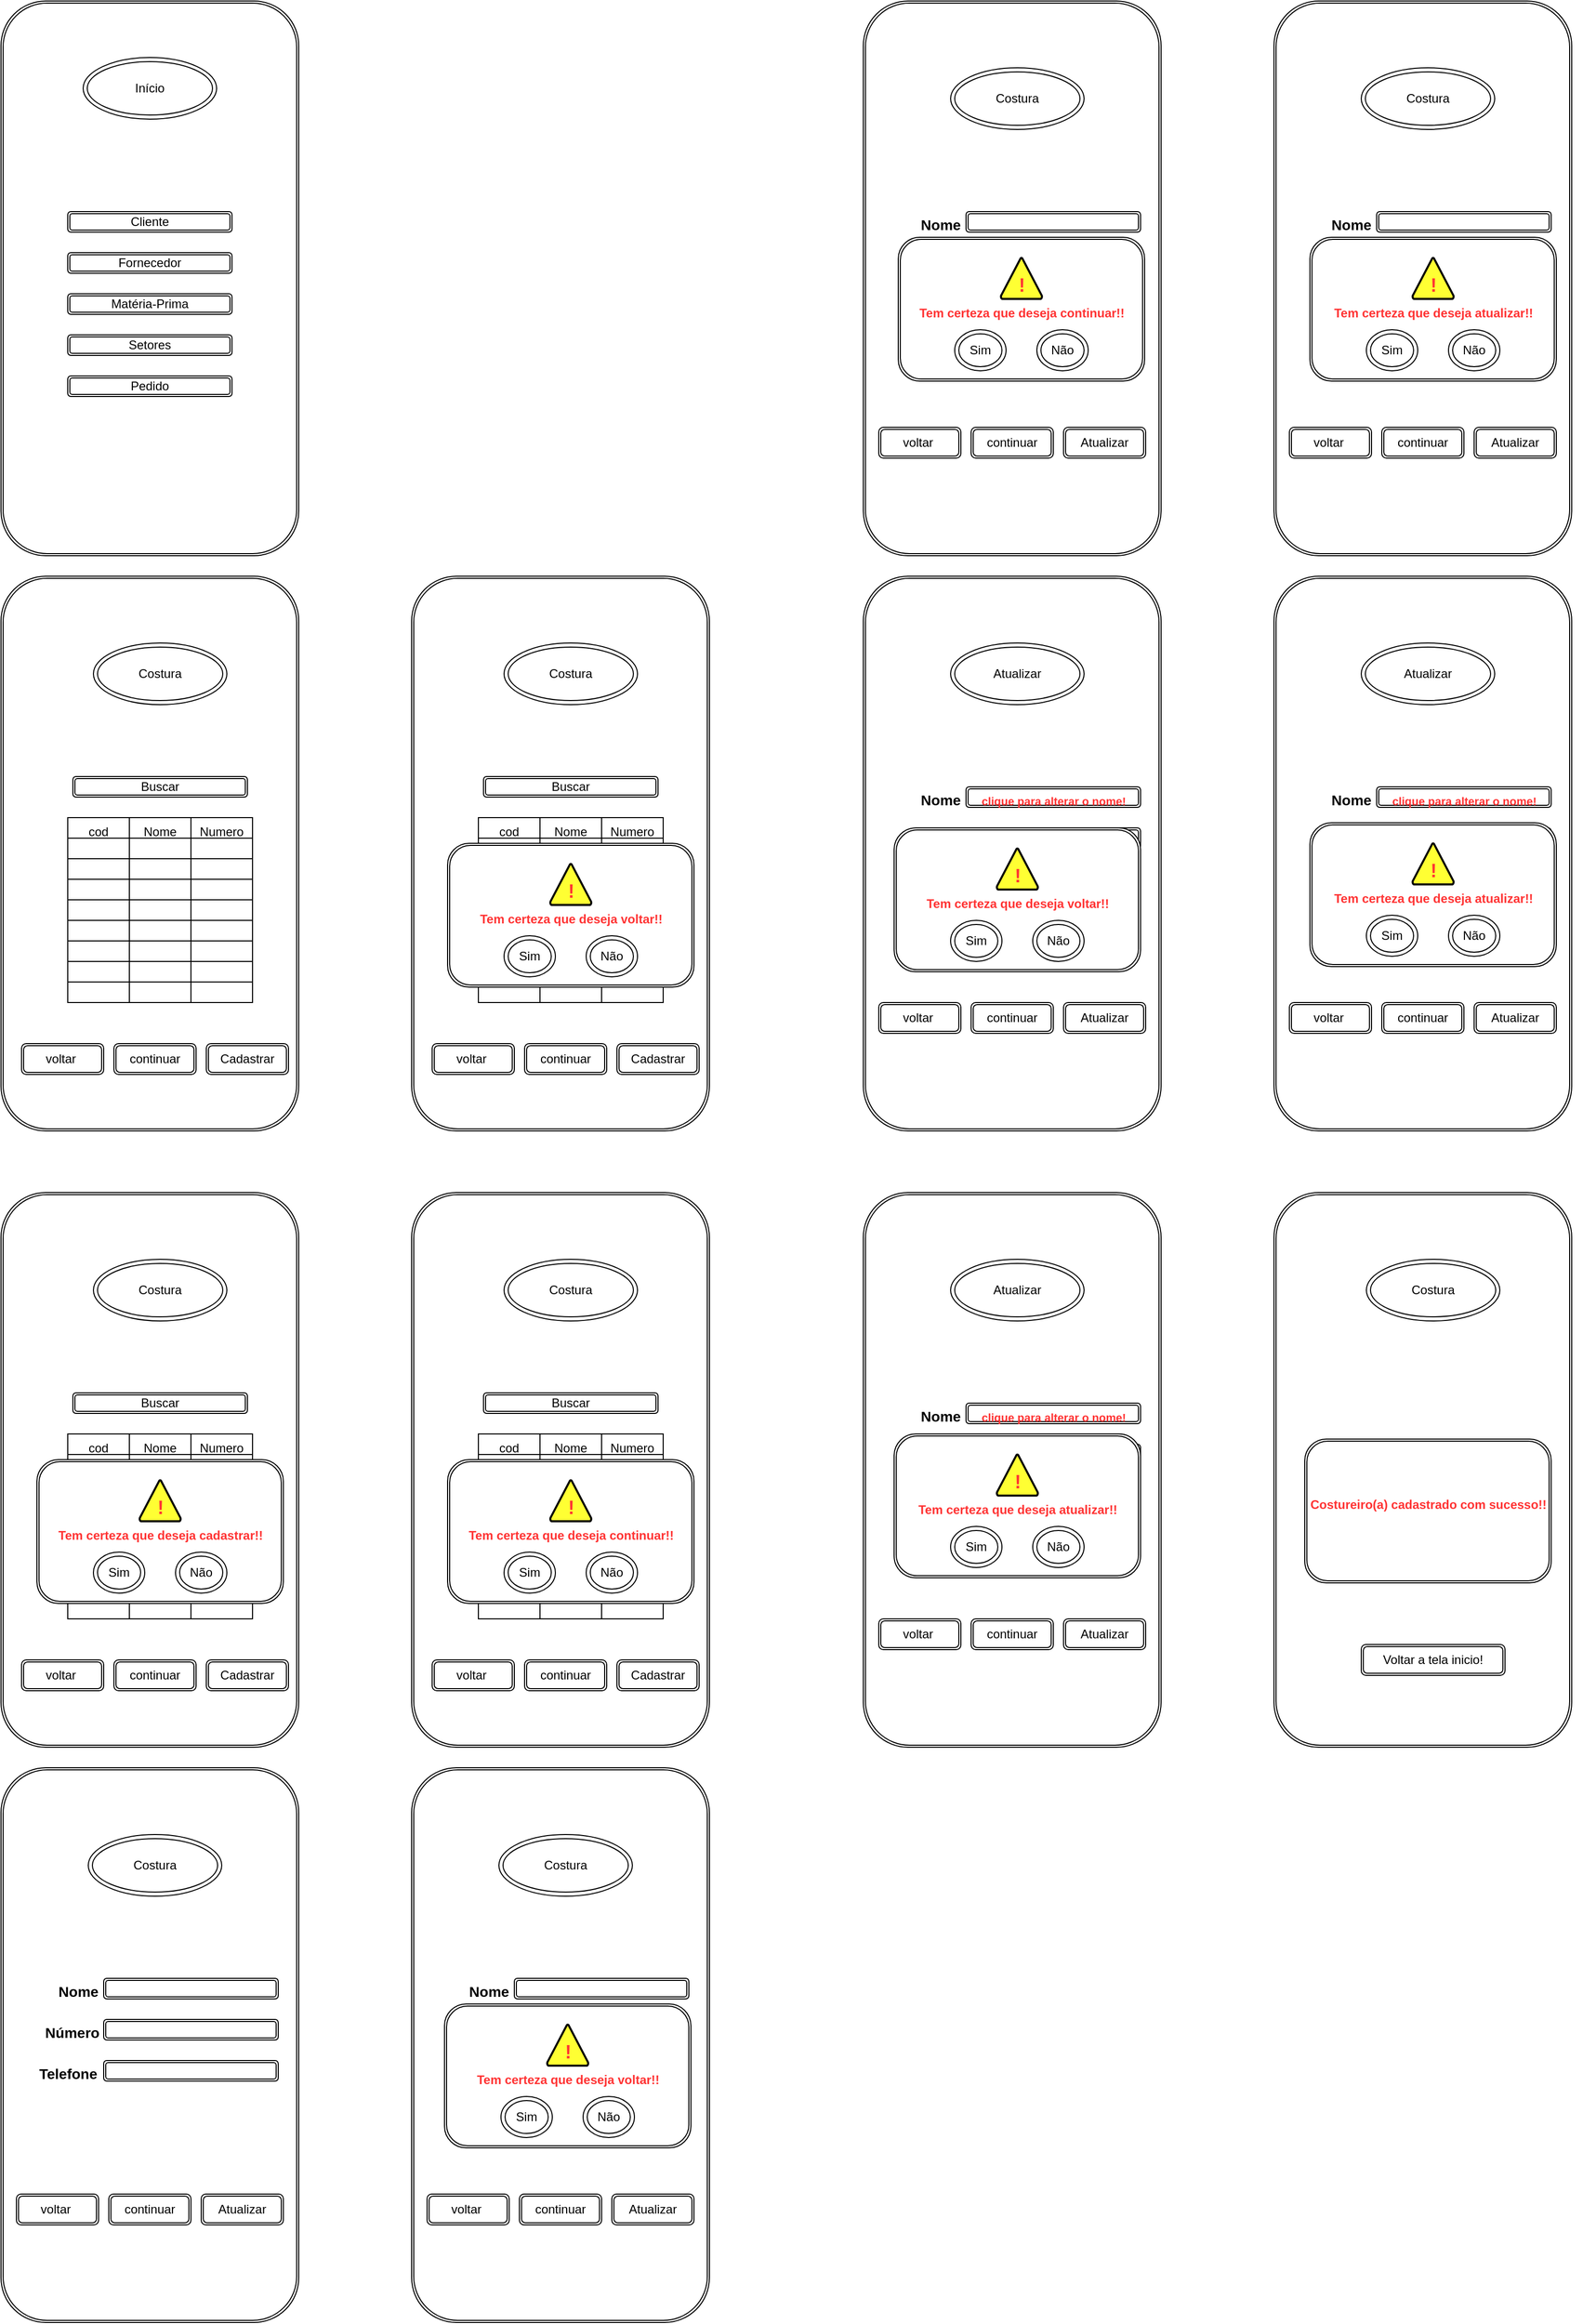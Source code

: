 <mxfile version="24.6.0" type="device">
  <diagram name="Página-1" id="4BIrzUhfpTvusQMk5djj">
    <mxGraphModel dx="1434" dy="772" grid="1" gridSize="10" guides="1" tooltips="1" connect="1" arrows="1" fold="1" page="1" pageScale="1" pageWidth="827" pageHeight="1169" math="0" shadow="0">
      <root>
        <mxCell id="0" />
        <mxCell id="1" parent="0" />
        <mxCell id="YxBRKFH5x1Np5lWWQdls-12" value="" style="group" parent="1" vertex="1" connectable="0">
          <mxGeometry x="40.0" y="40" width="290" height="540" as="geometry" />
        </mxCell>
        <mxCell id="YxBRKFH5x1Np5lWWQdls-1" value="" style="shape=ext;double=1;rounded=1;whiteSpace=wrap;html=1;rotation=90;" parent="YxBRKFH5x1Np5lWWQdls-12" vertex="1">
          <mxGeometry x="-125.0" y="125" width="540" height="290" as="geometry" />
        </mxCell>
        <mxCell id="YxBRKFH5x1Np5lWWQdls-2" value="Início" style="ellipse;shape=doubleEllipse;whiteSpace=wrap;html=1;" parent="YxBRKFH5x1Np5lWWQdls-12" vertex="1">
          <mxGeometry x="80.0" y="55" width="130" height="60" as="geometry" />
        </mxCell>
        <mxCell id="YxBRKFH5x1Np5lWWQdls-10" value="" style="group" parent="YxBRKFH5x1Np5lWWQdls-12" vertex="1" connectable="0">
          <mxGeometry x="65.0" y="205" width="160" height="180" as="geometry" />
        </mxCell>
        <mxCell id="YxBRKFH5x1Np5lWWQdls-4" value="Cliente" style="shape=ext;double=1;rounded=1;whiteSpace=wrap;html=1;" parent="YxBRKFH5x1Np5lWWQdls-10" vertex="1">
          <mxGeometry width="160" height="20" as="geometry" />
        </mxCell>
        <mxCell id="YxBRKFH5x1Np5lWWQdls-5" value="Fornecedor" style="shape=ext;double=1;rounded=1;whiteSpace=wrap;html=1;" parent="YxBRKFH5x1Np5lWWQdls-10" vertex="1">
          <mxGeometry y="40" width="160" height="20" as="geometry" />
        </mxCell>
        <mxCell id="YxBRKFH5x1Np5lWWQdls-6" value="Matéria-Prima" style="shape=ext;double=1;rounded=1;whiteSpace=wrap;html=1;" parent="YxBRKFH5x1Np5lWWQdls-10" vertex="1">
          <mxGeometry y="80" width="160" height="20" as="geometry" />
        </mxCell>
        <mxCell id="YxBRKFH5x1Np5lWWQdls-7" value="Setores" style="shape=ext;double=1;rounded=1;whiteSpace=wrap;html=1;" parent="YxBRKFH5x1Np5lWWQdls-10" vertex="1">
          <mxGeometry y="120" width="160" height="20" as="geometry" />
        </mxCell>
        <mxCell id="YxBRKFH5x1Np5lWWQdls-8" value="Pedido" style="shape=ext;double=1;rounded=1;whiteSpace=wrap;html=1;" parent="YxBRKFH5x1Np5lWWQdls-10" vertex="1">
          <mxGeometry y="160" width="160" height="20" as="geometry" />
        </mxCell>
        <mxCell id="YxBRKFH5x1Np5lWWQdls-119" value="" style="group" parent="1" vertex="1" connectable="0">
          <mxGeometry x="40" y="1760" width="290" height="540" as="geometry" />
        </mxCell>
        <mxCell id="YxBRKFH5x1Np5lWWQdls-25" value="" style="shape=ext;double=1;rounded=1;whiteSpace=wrap;html=1;rotation=90;" parent="YxBRKFH5x1Np5lWWQdls-119" vertex="1">
          <mxGeometry x="-125.0" y="125" width="540" height="290" as="geometry" />
        </mxCell>
        <mxCell id="YxBRKFH5x1Np5lWWQdls-34" value="" style="group" parent="YxBRKFH5x1Np5lWWQdls-119" vertex="1" connectable="0">
          <mxGeometry x="30.0" y="205" width="240" height="100" as="geometry" />
        </mxCell>
        <mxCell id="YxBRKFH5x1Np5lWWQdls-26" value="" style="shape=ext;double=1;rounded=1;whiteSpace=wrap;html=1;" parent="YxBRKFH5x1Np5lWWQdls-34" vertex="1">
          <mxGeometry x="70" width="170" height="20" as="geometry" />
        </mxCell>
        <mxCell id="YxBRKFH5x1Np5lWWQdls-27" value="&lt;font style=&quot;font-size: 14px;&quot;&gt;Nome&lt;/font&gt;" style="text;strokeColor=none;fillColor=none;html=1;fontSize=24;fontStyle=1;verticalAlign=middle;align=center;" parent="YxBRKFH5x1Np5lWWQdls-34" vertex="1">
          <mxGeometry x="10" width="70" height="20" as="geometry" />
        </mxCell>
        <mxCell id="YxBRKFH5x1Np5lWWQdls-28" value="" style="shape=ext;double=1;rounded=1;whiteSpace=wrap;html=1;" parent="YxBRKFH5x1Np5lWWQdls-34" vertex="1">
          <mxGeometry x="70" y="40" width="170" height="20" as="geometry" />
        </mxCell>
        <mxCell id="YxBRKFH5x1Np5lWWQdls-30" value="" style="shape=ext;double=1;rounded=1;whiteSpace=wrap;html=1;" parent="YxBRKFH5x1Np5lWWQdls-34" vertex="1">
          <mxGeometry x="70" y="80" width="170" height="20" as="geometry" />
        </mxCell>
        <mxCell id="YxBRKFH5x1Np5lWWQdls-31" value="&lt;font style=&quot;font-size: 14px;&quot;&gt;Número&lt;/font&gt;" style="text;strokeColor=none;fillColor=none;html=1;fontSize=24;fontStyle=1;verticalAlign=middle;align=center;" parent="YxBRKFH5x1Np5lWWQdls-34" vertex="1">
          <mxGeometry x="4" y="40" width="70" height="20" as="geometry" />
        </mxCell>
        <mxCell id="YxBRKFH5x1Np5lWWQdls-32" style="edgeStyle=orthogonalEdgeStyle;rounded=0;orthogonalLoop=1;jettySize=auto;html=1;exitX=0.5;exitY=1;exitDx=0;exitDy=0;" parent="YxBRKFH5x1Np5lWWQdls-34" source="YxBRKFH5x1Np5lWWQdls-31" target="YxBRKFH5x1Np5lWWQdls-31" edge="1">
          <mxGeometry relative="1" as="geometry" />
        </mxCell>
        <mxCell id="YxBRKFH5x1Np5lWWQdls-33" value="&lt;font style=&quot;font-size: 14px;&quot;&gt;Telefone&lt;/font&gt;" style="text;strokeColor=none;fillColor=none;html=1;fontSize=24;fontStyle=1;verticalAlign=middle;align=center;" parent="YxBRKFH5x1Np5lWWQdls-34" vertex="1">
          <mxGeometry y="80" width="70" height="20" as="geometry" />
        </mxCell>
        <mxCell id="YxBRKFH5x1Np5lWWQdls-35" value="" style="group" parent="YxBRKFH5x1Np5lWWQdls-119" vertex="1" connectable="0">
          <mxGeometry x="15.0" y="415" width="260" height="30" as="geometry" />
        </mxCell>
        <mxCell id="YxBRKFH5x1Np5lWWQdls-36" value="voltar&amp;nbsp;" style="shape=ext;double=1;rounded=1;whiteSpace=wrap;html=1;" parent="YxBRKFH5x1Np5lWWQdls-35" vertex="1">
          <mxGeometry width="80" height="30" as="geometry" />
        </mxCell>
        <mxCell id="YxBRKFH5x1Np5lWWQdls-37" value="continuar" style="shape=ext;double=1;rounded=1;whiteSpace=wrap;html=1;" parent="YxBRKFH5x1Np5lWWQdls-35" vertex="1">
          <mxGeometry x="90" width="80" height="30" as="geometry" />
        </mxCell>
        <mxCell id="YxBRKFH5x1Np5lWWQdls-38" value="Atualizar" style="shape=ext;double=1;rounded=1;whiteSpace=wrap;html=1;" parent="YxBRKFH5x1Np5lWWQdls-35" vertex="1">
          <mxGeometry x="180" width="80" height="30" as="geometry" />
        </mxCell>
        <mxCell id="YxBRKFH5x1Np5lWWQdls-65" value="Costura" style="ellipse;shape=doubleEllipse;whiteSpace=wrap;html=1;" parent="YxBRKFH5x1Np5lWWQdls-119" vertex="1">
          <mxGeometry x="85.0" y="65" width="130" height="60" as="geometry" />
        </mxCell>
        <mxCell id="YxBRKFH5x1Np5lWWQdls-120" value="" style="group" parent="1" vertex="1" connectable="0">
          <mxGeometry x="40" y="600" width="290" height="540" as="geometry" />
        </mxCell>
        <mxCell id="YxBRKFH5x1Np5lWWQdls-72" value="" style="shape=ext;double=1;rounded=1;whiteSpace=wrap;html=1;rotation=90;" parent="YxBRKFH5x1Np5lWWQdls-120" vertex="1">
          <mxGeometry x="-125" y="125" width="540" height="290" as="geometry" />
        </mxCell>
        <mxCell id="YxBRKFH5x1Np5lWWQdls-73" value="Costura" style="ellipse;shape=doubleEllipse;whiteSpace=wrap;html=1;" parent="YxBRKFH5x1Np5lWWQdls-120" vertex="1">
          <mxGeometry x="90" y="65" width="130" height="60" as="geometry" />
        </mxCell>
        <mxCell id="YxBRKFH5x1Np5lWWQdls-114" value="" style="group" parent="YxBRKFH5x1Np5lWWQdls-120" vertex="1" connectable="0">
          <mxGeometry x="65" y="195" width="180" height="220" as="geometry" />
        </mxCell>
        <mxCell id="YxBRKFH5x1Np5lWWQdls-29" value="Buscar" style="shape=ext;double=1;rounded=1;whiteSpace=wrap;html=1;" parent="YxBRKFH5x1Np5lWWQdls-114" vertex="1">
          <mxGeometry x="5" width="170" height="20" as="geometry" />
        </mxCell>
        <mxCell id="YxBRKFH5x1Np5lWWQdls-87" value="" style="shape=table;startSize=0;container=1;collapsible=0;childLayout=tableLayout;fontSize=16;" parent="YxBRKFH5x1Np5lWWQdls-114" vertex="1">
          <mxGeometry y="40" width="180" height="180" as="geometry" />
        </mxCell>
        <mxCell id="YxBRKFH5x1Np5lWWQdls-88" value="" style="shape=tableRow;horizontal=0;startSize=0;swimlaneHead=0;swimlaneBody=0;strokeColor=inherit;top=0;left=0;bottom=0;right=0;collapsible=0;dropTarget=0;fillColor=none;points=[[0,0.5],[1,0.5]];portConstraint=eastwest;fontSize=16;" parent="YxBRKFH5x1Np5lWWQdls-87" vertex="1">
          <mxGeometry width="180" height="20" as="geometry" />
        </mxCell>
        <mxCell id="YxBRKFH5x1Np5lWWQdls-89" value="&lt;font style=&quot;font-size: 12px;&quot;&gt;cod&lt;/font&gt;" style="shape=partialRectangle;html=1;whiteSpace=wrap;connectable=0;strokeColor=inherit;overflow=hidden;fillColor=none;top=0;left=0;bottom=0;right=0;pointerEvents=1;fontSize=16;" parent="YxBRKFH5x1Np5lWWQdls-88" vertex="1">
          <mxGeometry width="60" height="20" as="geometry">
            <mxRectangle width="60" height="20" as="alternateBounds" />
          </mxGeometry>
        </mxCell>
        <mxCell id="YxBRKFH5x1Np5lWWQdls-90" value="&lt;font style=&quot;font-size: 12px;&quot;&gt;Nome&lt;/font&gt;" style="shape=partialRectangle;html=1;whiteSpace=wrap;connectable=0;strokeColor=inherit;overflow=hidden;fillColor=none;top=0;left=0;bottom=0;right=0;pointerEvents=1;fontSize=16;" parent="YxBRKFH5x1Np5lWWQdls-88" vertex="1">
          <mxGeometry x="60" width="60" height="20" as="geometry">
            <mxRectangle width="60" height="20" as="alternateBounds" />
          </mxGeometry>
        </mxCell>
        <mxCell id="YxBRKFH5x1Np5lWWQdls-91" value="&lt;font style=&quot;font-size: 12px;&quot;&gt;Numero&lt;/font&gt;" style="shape=partialRectangle;html=1;whiteSpace=wrap;connectable=0;strokeColor=inherit;overflow=hidden;fillColor=none;top=0;left=0;bottom=0;right=0;pointerEvents=1;fontSize=16;" parent="YxBRKFH5x1Np5lWWQdls-88" vertex="1">
          <mxGeometry x="120" width="60" height="20" as="geometry">
            <mxRectangle width="60" height="20" as="alternateBounds" />
          </mxGeometry>
        </mxCell>
        <mxCell id="YxBRKFH5x1Np5lWWQdls-92" value="" style="shape=tableRow;horizontal=0;startSize=0;swimlaneHead=0;swimlaneBody=0;strokeColor=inherit;top=0;left=0;bottom=0;right=0;collapsible=0;dropTarget=0;fillColor=none;points=[[0,0.5],[1,0.5]];portConstraint=eastwest;fontSize=16;" parent="YxBRKFH5x1Np5lWWQdls-87" vertex="1">
          <mxGeometry y="20" width="180" height="20" as="geometry" />
        </mxCell>
        <mxCell id="YxBRKFH5x1Np5lWWQdls-93" value="" style="shape=partialRectangle;html=1;whiteSpace=wrap;connectable=0;strokeColor=inherit;overflow=hidden;fillColor=none;top=0;left=0;bottom=0;right=0;pointerEvents=1;fontSize=16;" parent="YxBRKFH5x1Np5lWWQdls-92" vertex="1">
          <mxGeometry width="60" height="20" as="geometry">
            <mxRectangle width="60" height="20" as="alternateBounds" />
          </mxGeometry>
        </mxCell>
        <mxCell id="YxBRKFH5x1Np5lWWQdls-94" value="" style="shape=partialRectangle;html=1;whiteSpace=wrap;connectable=0;strokeColor=inherit;overflow=hidden;fillColor=none;top=0;left=0;bottom=0;right=0;pointerEvents=1;fontSize=16;" parent="YxBRKFH5x1Np5lWWQdls-92" vertex="1">
          <mxGeometry x="60" width="60" height="20" as="geometry">
            <mxRectangle width="60" height="20" as="alternateBounds" />
          </mxGeometry>
        </mxCell>
        <mxCell id="YxBRKFH5x1Np5lWWQdls-95" value="" style="shape=partialRectangle;html=1;whiteSpace=wrap;connectable=0;strokeColor=inherit;overflow=hidden;fillColor=none;top=0;left=0;bottom=0;right=0;pointerEvents=1;fontSize=16;" parent="YxBRKFH5x1Np5lWWQdls-92" vertex="1">
          <mxGeometry x="120" width="60" height="20" as="geometry">
            <mxRectangle width="60" height="20" as="alternateBounds" />
          </mxGeometry>
        </mxCell>
        <mxCell id="YxBRKFH5x1Np5lWWQdls-96" value="" style="shape=tableRow;horizontal=0;startSize=0;swimlaneHead=0;swimlaneBody=0;strokeColor=inherit;top=0;left=0;bottom=0;right=0;collapsible=0;dropTarget=0;fillColor=none;points=[[0,0.5],[1,0.5]];portConstraint=eastwest;fontSize=16;" parent="YxBRKFH5x1Np5lWWQdls-87" vertex="1">
          <mxGeometry y="40" width="180" height="20" as="geometry" />
        </mxCell>
        <mxCell id="YxBRKFH5x1Np5lWWQdls-97" value="" style="shape=partialRectangle;html=1;whiteSpace=wrap;connectable=0;strokeColor=inherit;overflow=hidden;fillColor=none;top=0;left=0;bottom=0;right=0;pointerEvents=1;fontSize=16;" parent="YxBRKFH5x1Np5lWWQdls-96" vertex="1">
          <mxGeometry width="60" height="20" as="geometry">
            <mxRectangle width="60" height="20" as="alternateBounds" />
          </mxGeometry>
        </mxCell>
        <mxCell id="YxBRKFH5x1Np5lWWQdls-98" value="" style="shape=partialRectangle;html=1;whiteSpace=wrap;connectable=0;strokeColor=inherit;overflow=hidden;fillColor=none;top=0;left=0;bottom=0;right=0;pointerEvents=1;fontSize=16;" parent="YxBRKFH5x1Np5lWWQdls-96" vertex="1">
          <mxGeometry x="60" width="60" height="20" as="geometry">
            <mxRectangle width="60" height="20" as="alternateBounds" />
          </mxGeometry>
        </mxCell>
        <mxCell id="YxBRKFH5x1Np5lWWQdls-99" value="" style="shape=partialRectangle;html=1;whiteSpace=wrap;connectable=0;strokeColor=inherit;overflow=hidden;fillColor=none;top=0;left=0;bottom=0;right=0;pointerEvents=1;fontSize=16;" parent="YxBRKFH5x1Np5lWWQdls-96" vertex="1">
          <mxGeometry x="120" width="60" height="20" as="geometry">
            <mxRectangle width="60" height="20" as="alternateBounds" />
          </mxGeometry>
        </mxCell>
        <mxCell id="YxBRKFH5x1Np5lWWQdls-79" value="" style="shape=tableRow;horizontal=0;startSize=0;swimlaneHead=0;swimlaneBody=0;strokeColor=inherit;top=0;left=0;bottom=0;right=0;collapsible=0;dropTarget=0;fillColor=none;points=[[0,0.5],[1,0.5]];portConstraint=eastwest;fontSize=16;" parent="YxBRKFH5x1Np5lWWQdls-87" vertex="1">
          <mxGeometry y="60" width="180" height="20" as="geometry" />
        </mxCell>
        <mxCell id="YxBRKFH5x1Np5lWWQdls-80" value="" style="shape=partialRectangle;html=1;whiteSpace=wrap;connectable=0;strokeColor=inherit;overflow=hidden;fillColor=none;top=0;left=0;bottom=0;right=0;pointerEvents=1;fontSize=16;" parent="YxBRKFH5x1Np5lWWQdls-79" vertex="1">
          <mxGeometry width="60" height="20" as="geometry">
            <mxRectangle width="60" height="20" as="alternateBounds" />
          </mxGeometry>
        </mxCell>
        <mxCell id="YxBRKFH5x1Np5lWWQdls-81" value="" style="shape=partialRectangle;html=1;whiteSpace=wrap;connectable=0;strokeColor=inherit;overflow=hidden;fillColor=none;top=0;left=0;bottom=0;right=0;pointerEvents=1;fontSize=16;" parent="YxBRKFH5x1Np5lWWQdls-79" vertex="1">
          <mxGeometry x="60" width="60" height="20" as="geometry">
            <mxRectangle width="60" height="20" as="alternateBounds" />
          </mxGeometry>
        </mxCell>
        <mxCell id="YxBRKFH5x1Np5lWWQdls-82" value="" style="shape=partialRectangle;html=1;whiteSpace=wrap;connectable=0;strokeColor=inherit;overflow=hidden;fillColor=none;top=0;left=0;bottom=0;right=0;pointerEvents=1;fontSize=16;" parent="YxBRKFH5x1Np5lWWQdls-79" vertex="1">
          <mxGeometry x="120" width="60" height="20" as="geometry">
            <mxRectangle width="60" height="20" as="alternateBounds" />
          </mxGeometry>
        </mxCell>
        <mxCell id="YxBRKFH5x1Np5lWWQdls-75" value="" style="shape=tableRow;horizontal=0;startSize=0;swimlaneHead=0;swimlaneBody=0;strokeColor=inherit;top=0;left=0;bottom=0;right=0;collapsible=0;dropTarget=0;fillColor=none;points=[[0,0.5],[1,0.5]];portConstraint=eastwest;fontSize=16;" parent="YxBRKFH5x1Np5lWWQdls-87" vertex="1">
          <mxGeometry y="80" width="180" height="20" as="geometry" />
        </mxCell>
        <mxCell id="YxBRKFH5x1Np5lWWQdls-76" value="" style="shape=partialRectangle;html=1;whiteSpace=wrap;connectable=0;strokeColor=inherit;overflow=hidden;fillColor=none;top=0;left=0;bottom=0;right=0;pointerEvents=1;fontSize=16;" parent="YxBRKFH5x1Np5lWWQdls-75" vertex="1">
          <mxGeometry width="60" height="20" as="geometry">
            <mxRectangle width="60" height="20" as="alternateBounds" />
          </mxGeometry>
        </mxCell>
        <mxCell id="YxBRKFH5x1Np5lWWQdls-77" value="" style="shape=partialRectangle;html=1;whiteSpace=wrap;connectable=0;strokeColor=inherit;overflow=hidden;fillColor=none;top=0;left=0;bottom=0;right=0;pointerEvents=1;fontSize=16;" parent="YxBRKFH5x1Np5lWWQdls-75" vertex="1">
          <mxGeometry x="60" width="60" height="20" as="geometry">
            <mxRectangle width="60" height="20" as="alternateBounds" />
          </mxGeometry>
        </mxCell>
        <mxCell id="YxBRKFH5x1Np5lWWQdls-78" value="" style="shape=partialRectangle;html=1;whiteSpace=wrap;connectable=0;strokeColor=inherit;overflow=hidden;fillColor=none;top=0;left=0;bottom=0;right=0;pointerEvents=1;fontSize=16;" parent="YxBRKFH5x1Np5lWWQdls-75" vertex="1">
          <mxGeometry x="120" width="60" height="20" as="geometry">
            <mxRectangle width="60" height="20" as="alternateBounds" />
          </mxGeometry>
        </mxCell>
        <mxCell id="YxBRKFH5x1Np5lWWQdls-83" value="" style="shape=tableRow;horizontal=0;startSize=0;swimlaneHead=0;swimlaneBody=0;strokeColor=inherit;top=0;left=0;bottom=0;right=0;collapsible=0;dropTarget=0;fillColor=none;points=[[0,0.5],[1,0.5]];portConstraint=eastwest;fontSize=16;" parent="YxBRKFH5x1Np5lWWQdls-87" vertex="1">
          <mxGeometry y="100" width="180" height="20" as="geometry" />
        </mxCell>
        <mxCell id="YxBRKFH5x1Np5lWWQdls-84" value="" style="shape=partialRectangle;html=1;whiteSpace=wrap;connectable=0;strokeColor=inherit;overflow=hidden;fillColor=none;top=0;left=0;bottom=0;right=0;pointerEvents=1;fontSize=16;" parent="YxBRKFH5x1Np5lWWQdls-83" vertex="1">
          <mxGeometry width="60" height="20" as="geometry">
            <mxRectangle width="60" height="20" as="alternateBounds" />
          </mxGeometry>
        </mxCell>
        <mxCell id="YxBRKFH5x1Np5lWWQdls-85" value="" style="shape=partialRectangle;html=1;whiteSpace=wrap;connectable=0;strokeColor=inherit;overflow=hidden;fillColor=none;top=0;left=0;bottom=0;right=0;pointerEvents=1;fontSize=16;" parent="YxBRKFH5x1Np5lWWQdls-83" vertex="1">
          <mxGeometry x="60" width="60" height="20" as="geometry">
            <mxRectangle width="60" height="20" as="alternateBounds" />
          </mxGeometry>
        </mxCell>
        <mxCell id="YxBRKFH5x1Np5lWWQdls-86" value="" style="shape=partialRectangle;html=1;whiteSpace=wrap;connectable=0;strokeColor=inherit;overflow=hidden;fillColor=none;top=0;left=0;bottom=0;right=0;pointerEvents=1;fontSize=16;" parent="YxBRKFH5x1Np5lWWQdls-83" vertex="1">
          <mxGeometry x="120" width="60" height="20" as="geometry">
            <mxRectangle width="60" height="20" as="alternateBounds" />
          </mxGeometry>
        </mxCell>
        <mxCell id="YxBRKFH5x1Np5lWWQdls-105" value="" style="shape=tableRow;horizontal=0;startSize=0;swimlaneHead=0;swimlaneBody=0;strokeColor=inherit;top=0;left=0;bottom=0;right=0;collapsible=0;dropTarget=0;fillColor=none;points=[[0,0.5],[1,0.5]];portConstraint=eastwest;fontSize=16;" parent="YxBRKFH5x1Np5lWWQdls-87" vertex="1">
          <mxGeometry y="120" width="180" height="20" as="geometry" />
        </mxCell>
        <mxCell id="YxBRKFH5x1Np5lWWQdls-106" value="" style="shape=partialRectangle;html=1;whiteSpace=wrap;connectable=0;strokeColor=inherit;overflow=hidden;fillColor=none;top=0;left=0;bottom=0;right=0;pointerEvents=1;fontSize=16;" parent="YxBRKFH5x1Np5lWWQdls-105" vertex="1">
          <mxGeometry width="60" height="20" as="geometry">
            <mxRectangle width="60" height="20" as="alternateBounds" />
          </mxGeometry>
        </mxCell>
        <mxCell id="YxBRKFH5x1Np5lWWQdls-107" value="" style="shape=partialRectangle;html=1;whiteSpace=wrap;connectable=0;strokeColor=inherit;overflow=hidden;fillColor=none;top=0;left=0;bottom=0;right=0;pointerEvents=1;fontSize=16;" parent="YxBRKFH5x1Np5lWWQdls-105" vertex="1">
          <mxGeometry x="60" width="60" height="20" as="geometry">
            <mxRectangle width="60" height="20" as="alternateBounds" />
          </mxGeometry>
        </mxCell>
        <mxCell id="YxBRKFH5x1Np5lWWQdls-108" value="" style="shape=partialRectangle;html=1;whiteSpace=wrap;connectable=0;strokeColor=inherit;overflow=hidden;fillColor=none;top=0;left=0;bottom=0;right=0;pointerEvents=1;fontSize=16;" parent="YxBRKFH5x1Np5lWWQdls-105" vertex="1">
          <mxGeometry x="120" width="60" height="20" as="geometry">
            <mxRectangle width="60" height="20" as="alternateBounds" />
          </mxGeometry>
        </mxCell>
        <mxCell id="YxBRKFH5x1Np5lWWQdls-101" value="" style="shape=tableRow;horizontal=0;startSize=0;swimlaneHead=0;swimlaneBody=0;strokeColor=inherit;top=0;left=0;bottom=0;right=0;collapsible=0;dropTarget=0;fillColor=none;points=[[0,0.5],[1,0.5]];portConstraint=eastwest;fontSize=16;" parent="YxBRKFH5x1Np5lWWQdls-87" vertex="1">
          <mxGeometry y="140" width="180" height="20" as="geometry" />
        </mxCell>
        <mxCell id="YxBRKFH5x1Np5lWWQdls-102" value="" style="shape=partialRectangle;html=1;whiteSpace=wrap;connectable=0;strokeColor=inherit;overflow=hidden;fillColor=none;top=0;left=0;bottom=0;right=0;pointerEvents=1;fontSize=16;" parent="YxBRKFH5x1Np5lWWQdls-101" vertex="1">
          <mxGeometry width="60" height="20" as="geometry">
            <mxRectangle width="60" height="20" as="alternateBounds" />
          </mxGeometry>
        </mxCell>
        <mxCell id="YxBRKFH5x1Np5lWWQdls-103" value="" style="shape=partialRectangle;html=1;whiteSpace=wrap;connectable=0;strokeColor=inherit;overflow=hidden;fillColor=none;top=0;left=0;bottom=0;right=0;pointerEvents=1;fontSize=16;" parent="YxBRKFH5x1Np5lWWQdls-101" vertex="1">
          <mxGeometry x="60" width="60" height="20" as="geometry">
            <mxRectangle width="60" height="20" as="alternateBounds" />
          </mxGeometry>
        </mxCell>
        <mxCell id="YxBRKFH5x1Np5lWWQdls-104" value="" style="shape=partialRectangle;html=1;whiteSpace=wrap;connectable=0;strokeColor=inherit;overflow=hidden;fillColor=none;top=0;left=0;bottom=0;right=0;pointerEvents=1;fontSize=16;" parent="YxBRKFH5x1Np5lWWQdls-101" vertex="1">
          <mxGeometry x="120" width="60" height="20" as="geometry">
            <mxRectangle width="60" height="20" as="alternateBounds" />
          </mxGeometry>
        </mxCell>
        <mxCell id="YxBRKFH5x1Np5lWWQdls-109" value="" style="shape=tableRow;horizontal=0;startSize=0;swimlaneHead=0;swimlaneBody=0;strokeColor=inherit;top=0;left=0;bottom=0;right=0;collapsible=0;dropTarget=0;fillColor=none;points=[[0,0.5],[1,0.5]];portConstraint=eastwest;fontSize=16;" parent="YxBRKFH5x1Np5lWWQdls-87" vertex="1">
          <mxGeometry y="160" width="180" height="20" as="geometry" />
        </mxCell>
        <mxCell id="YxBRKFH5x1Np5lWWQdls-110" value="" style="shape=partialRectangle;html=1;whiteSpace=wrap;connectable=0;strokeColor=inherit;overflow=hidden;fillColor=none;top=0;left=0;bottom=0;right=0;pointerEvents=1;fontSize=16;" parent="YxBRKFH5x1Np5lWWQdls-109" vertex="1">
          <mxGeometry width="60" height="20" as="geometry">
            <mxRectangle width="60" height="20" as="alternateBounds" />
          </mxGeometry>
        </mxCell>
        <mxCell id="YxBRKFH5x1Np5lWWQdls-111" value="" style="shape=partialRectangle;html=1;whiteSpace=wrap;connectable=0;strokeColor=inherit;overflow=hidden;fillColor=none;top=0;left=0;bottom=0;right=0;pointerEvents=1;fontSize=16;" parent="YxBRKFH5x1Np5lWWQdls-109" vertex="1">
          <mxGeometry x="60" width="60" height="20" as="geometry">
            <mxRectangle width="60" height="20" as="alternateBounds" />
          </mxGeometry>
        </mxCell>
        <mxCell id="YxBRKFH5x1Np5lWWQdls-112" value="" style="shape=partialRectangle;html=1;whiteSpace=wrap;connectable=0;strokeColor=inherit;overflow=hidden;fillColor=none;top=0;left=0;bottom=0;right=0;pointerEvents=1;fontSize=16;" parent="YxBRKFH5x1Np5lWWQdls-109" vertex="1">
          <mxGeometry x="120" width="60" height="20" as="geometry">
            <mxRectangle width="60" height="20" as="alternateBounds" />
          </mxGeometry>
        </mxCell>
        <mxCell id="YxBRKFH5x1Np5lWWQdls-115" value="" style="group" parent="YxBRKFH5x1Np5lWWQdls-120" vertex="1" connectable="0">
          <mxGeometry x="20" y="455" width="260" height="30" as="geometry" />
        </mxCell>
        <mxCell id="YxBRKFH5x1Np5lWWQdls-116" value="voltar&amp;nbsp;" style="shape=ext;double=1;rounded=1;whiteSpace=wrap;html=1;" parent="YxBRKFH5x1Np5lWWQdls-115" vertex="1">
          <mxGeometry width="80" height="30" as="geometry" />
        </mxCell>
        <mxCell id="YxBRKFH5x1Np5lWWQdls-117" value="continuar" style="shape=ext;double=1;rounded=1;whiteSpace=wrap;html=1;" parent="YxBRKFH5x1Np5lWWQdls-115" vertex="1">
          <mxGeometry x="90" width="80" height="30" as="geometry" />
        </mxCell>
        <mxCell id="YxBRKFH5x1Np5lWWQdls-118" value="Cadastrar" style="shape=ext;double=1;rounded=1;whiteSpace=wrap;html=1;" parent="YxBRKFH5x1Np5lWWQdls-115" vertex="1">
          <mxGeometry x="180" width="80" height="30" as="geometry" />
        </mxCell>
        <mxCell id="YxBRKFH5x1Np5lWWQdls-121" value="" style="group" parent="1" vertex="1" connectable="0">
          <mxGeometry x="440" y="600" width="290" height="540" as="geometry" />
        </mxCell>
        <mxCell id="YxBRKFH5x1Np5lWWQdls-122" value="" style="shape=ext;double=1;rounded=1;whiteSpace=wrap;html=1;rotation=90;" parent="YxBRKFH5x1Np5lWWQdls-121" vertex="1">
          <mxGeometry x="-125" y="125" width="540" height="290" as="geometry" />
        </mxCell>
        <mxCell id="YxBRKFH5x1Np5lWWQdls-123" value="Costura" style="ellipse;shape=doubleEllipse;whiteSpace=wrap;html=1;" parent="YxBRKFH5x1Np5lWWQdls-121" vertex="1">
          <mxGeometry x="90" y="65" width="130" height="60" as="geometry" />
        </mxCell>
        <mxCell id="YxBRKFH5x1Np5lWWQdls-124" value="" style="group" parent="YxBRKFH5x1Np5lWWQdls-121" vertex="1" connectable="0">
          <mxGeometry x="65" y="195" width="210" height="220" as="geometry" />
        </mxCell>
        <mxCell id="YxBRKFH5x1Np5lWWQdls-125" value="Buscar" style="shape=ext;double=1;rounded=1;whiteSpace=wrap;html=1;" parent="YxBRKFH5x1Np5lWWQdls-124" vertex="1">
          <mxGeometry x="5" width="170" height="20" as="geometry" />
        </mxCell>
        <mxCell id="YxBRKFH5x1Np5lWWQdls-126" value="" style="shape=table;startSize=0;container=1;collapsible=0;childLayout=tableLayout;fontSize=16;" parent="YxBRKFH5x1Np5lWWQdls-124" vertex="1">
          <mxGeometry y="40" width="180" height="180" as="geometry" />
        </mxCell>
        <mxCell id="YxBRKFH5x1Np5lWWQdls-127" value="" style="shape=tableRow;horizontal=0;startSize=0;swimlaneHead=0;swimlaneBody=0;strokeColor=inherit;top=0;left=0;bottom=0;right=0;collapsible=0;dropTarget=0;fillColor=none;points=[[0,0.5],[1,0.5]];portConstraint=eastwest;fontSize=16;" parent="YxBRKFH5x1Np5lWWQdls-126" vertex="1">
          <mxGeometry width="180" height="20" as="geometry" />
        </mxCell>
        <mxCell id="YxBRKFH5x1Np5lWWQdls-128" value="&lt;font style=&quot;font-size: 12px;&quot;&gt;cod&lt;/font&gt;" style="shape=partialRectangle;html=1;whiteSpace=wrap;connectable=0;strokeColor=inherit;overflow=hidden;fillColor=none;top=0;left=0;bottom=0;right=0;pointerEvents=1;fontSize=16;" parent="YxBRKFH5x1Np5lWWQdls-127" vertex="1">
          <mxGeometry width="60" height="20" as="geometry">
            <mxRectangle width="60" height="20" as="alternateBounds" />
          </mxGeometry>
        </mxCell>
        <mxCell id="YxBRKFH5x1Np5lWWQdls-129" value="&lt;font style=&quot;font-size: 12px;&quot;&gt;Nome&lt;/font&gt;" style="shape=partialRectangle;html=1;whiteSpace=wrap;connectable=0;strokeColor=inherit;overflow=hidden;fillColor=none;top=0;left=0;bottom=0;right=0;pointerEvents=1;fontSize=16;" parent="YxBRKFH5x1Np5lWWQdls-127" vertex="1">
          <mxGeometry x="60" width="60" height="20" as="geometry">
            <mxRectangle width="60" height="20" as="alternateBounds" />
          </mxGeometry>
        </mxCell>
        <mxCell id="YxBRKFH5x1Np5lWWQdls-130" value="&lt;font style=&quot;font-size: 12px;&quot;&gt;Numero&lt;/font&gt;" style="shape=partialRectangle;html=1;whiteSpace=wrap;connectable=0;strokeColor=inherit;overflow=hidden;fillColor=none;top=0;left=0;bottom=0;right=0;pointerEvents=1;fontSize=16;" parent="YxBRKFH5x1Np5lWWQdls-127" vertex="1">
          <mxGeometry x="120" width="60" height="20" as="geometry">
            <mxRectangle width="60" height="20" as="alternateBounds" />
          </mxGeometry>
        </mxCell>
        <mxCell id="YxBRKFH5x1Np5lWWQdls-131" value="" style="shape=tableRow;horizontal=0;startSize=0;swimlaneHead=0;swimlaneBody=0;strokeColor=inherit;top=0;left=0;bottom=0;right=0;collapsible=0;dropTarget=0;fillColor=none;points=[[0,0.5],[1,0.5]];portConstraint=eastwest;fontSize=16;" parent="YxBRKFH5x1Np5lWWQdls-126" vertex="1">
          <mxGeometry y="20" width="180" height="20" as="geometry" />
        </mxCell>
        <mxCell id="YxBRKFH5x1Np5lWWQdls-132" value="" style="shape=partialRectangle;html=1;whiteSpace=wrap;connectable=0;strokeColor=inherit;overflow=hidden;fillColor=none;top=0;left=0;bottom=0;right=0;pointerEvents=1;fontSize=16;" parent="YxBRKFH5x1Np5lWWQdls-131" vertex="1">
          <mxGeometry width="60" height="20" as="geometry">
            <mxRectangle width="60" height="20" as="alternateBounds" />
          </mxGeometry>
        </mxCell>
        <mxCell id="YxBRKFH5x1Np5lWWQdls-133" value="" style="shape=partialRectangle;html=1;whiteSpace=wrap;connectable=0;strokeColor=inherit;overflow=hidden;fillColor=none;top=0;left=0;bottom=0;right=0;pointerEvents=1;fontSize=16;" parent="YxBRKFH5x1Np5lWWQdls-131" vertex="1">
          <mxGeometry x="60" width="60" height="20" as="geometry">
            <mxRectangle width="60" height="20" as="alternateBounds" />
          </mxGeometry>
        </mxCell>
        <mxCell id="YxBRKFH5x1Np5lWWQdls-134" value="" style="shape=partialRectangle;html=1;whiteSpace=wrap;connectable=0;strokeColor=inherit;overflow=hidden;fillColor=none;top=0;left=0;bottom=0;right=0;pointerEvents=1;fontSize=16;" parent="YxBRKFH5x1Np5lWWQdls-131" vertex="1">
          <mxGeometry x="120" width="60" height="20" as="geometry">
            <mxRectangle width="60" height="20" as="alternateBounds" />
          </mxGeometry>
        </mxCell>
        <mxCell id="YxBRKFH5x1Np5lWWQdls-135" value="" style="shape=tableRow;horizontal=0;startSize=0;swimlaneHead=0;swimlaneBody=0;strokeColor=inherit;top=0;left=0;bottom=0;right=0;collapsible=0;dropTarget=0;fillColor=none;points=[[0,0.5],[1,0.5]];portConstraint=eastwest;fontSize=16;" parent="YxBRKFH5x1Np5lWWQdls-126" vertex="1">
          <mxGeometry y="40" width="180" height="20" as="geometry" />
        </mxCell>
        <mxCell id="YxBRKFH5x1Np5lWWQdls-136" value="" style="shape=partialRectangle;html=1;whiteSpace=wrap;connectable=0;strokeColor=inherit;overflow=hidden;fillColor=none;top=0;left=0;bottom=0;right=0;pointerEvents=1;fontSize=16;" parent="YxBRKFH5x1Np5lWWQdls-135" vertex="1">
          <mxGeometry width="60" height="20" as="geometry">
            <mxRectangle width="60" height="20" as="alternateBounds" />
          </mxGeometry>
        </mxCell>
        <mxCell id="YxBRKFH5x1Np5lWWQdls-137" value="" style="shape=partialRectangle;html=1;whiteSpace=wrap;connectable=0;strokeColor=inherit;overflow=hidden;fillColor=none;top=0;left=0;bottom=0;right=0;pointerEvents=1;fontSize=16;" parent="YxBRKFH5x1Np5lWWQdls-135" vertex="1">
          <mxGeometry x="60" width="60" height="20" as="geometry">
            <mxRectangle width="60" height="20" as="alternateBounds" />
          </mxGeometry>
        </mxCell>
        <mxCell id="YxBRKFH5x1Np5lWWQdls-138" value="" style="shape=partialRectangle;html=1;whiteSpace=wrap;connectable=0;strokeColor=inherit;overflow=hidden;fillColor=none;top=0;left=0;bottom=0;right=0;pointerEvents=1;fontSize=16;" parent="YxBRKFH5x1Np5lWWQdls-135" vertex="1">
          <mxGeometry x="120" width="60" height="20" as="geometry">
            <mxRectangle width="60" height="20" as="alternateBounds" />
          </mxGeometry>
        </mxCell>
        <mxCell id="YxBRKFH5x1Np5lWWQdls-139" value="" style="shape=tableRow;horizontal=0;startSize=0;swimlaneHead=0;swimlaneBody=0;strokeColor=inherit;top=0;left=0;bottom=0;right=0;collapsible=0;dropTarget=0;fillColor=none;points=[[0,0.5],[1,0.5]];portConstraint=eastwest;fontSize=16;" parent="YxBRKFH5x1Np5lWWQdls-126" vertex="1">
          <mxGeometry y="60" width="180" height="20" as="geometry" />
        </mxCell>
        <mxCell id="YxBRKFH5x1Np5lWWQdls-140" value="" style="shape=partialRectangle;html=1;whiteSpace=wrap;connectable=0;strokeColor=inherit;overflow=hidden;fillColor=none;top=0;left=0;bottom=0;right=0;pointerEvents=1;fontSize=16;" parent="YxBRKFH5x1Np5lWWQdls-139" vertex="1">
          <mxGeometry width="60" height="20" as="geometry">
            <mxRectangle width="60" height="20" as="alternateBounds" />
          </mxGeometry>
        </mxCell>
        <mxCell id="YxBRKFH5x1Np5lWWQdls-141" value="" style="shape=partialRectangle;html=1;whiteSpace=wrap;connectable=0;strokeColor=inherit;overflow=hidden;fillColor=none;top=0;left=0;bottom=0;right=0;pointerEvents=1;fontSize=16;" parent="YxBRKFH5x1Np5lWWQdls-139" vertex="1">
          <mxGeometry x="60" width="60" height="20" as="geometry">
            <mxRectangle width="60" height="20" as="alternateBounds" />
          </mxGeometry>
        </mxCell>
        <mxCell id="YxBRKFH5x1Np5lWWQdls-142" value="" style="shape=partialRectangle;html=1;whiteSpace=wrap;connectable=0;strokeColor=inherit;overflow=hidden;fillColor=none;top=0;left=0;bottom=0;right=0;pointerEvents=1;fontSize=16;" parent="YxBRKFH5x1Np5lWWQdls-139" vertex="1">
          <mxGeometry x="120" width="60" height="20" as="geometry">
            <mxRectangle width="60" height="20" as="alternateBounds" />
          </mxGeometry>
        </mxCell>
        <mxCell id="YxBRKFH5x1Np5lWWQdls-143" value="" style="shape=tableRow;horizontal=0;startSize=0;swimlaneHead=0;swimlaneBody=0;strokeColor=inherit;top=0;left=0;bottom=0;right=0;collapsible=0;dropTarget=0;fillColor=none;points=[[0,0.5],[1,0.5]];portConstraint=eastwest;fontSize=16;" parent="YxBRKFH5x1Np5lWWQdls-126" vertex="1">
          <mxGeometry y="80" width="180" height="20" as="geometry" />
        </mxCell>
        <mxCell id="YxBRKFH5x1Np5lWWQdls-144" value="" style="shape=partialRectangle;html=1;whiteSpace=wrap;connectable=0;strokeColor=inherit;overflow=hidden;fillColor=none;top=0;left=0;bottom=0;right=0;pointerEvents=1;fontSize=16;" parent="YxBRKFH5x1Np5lWWQdls-143" vertex="1">
          <mxGeometry width="60" height="20" as="geometry">
            <mxRectangle width="60" height="20" as="alternateBounds" />
          </mxGeometry>
        </mxCell>
        <mxCell id="YxBRKFH5x1Np5lWWQdls-145" value="" style="shape=partialRectangle;html=1;whiteSpace=wrap;connectable=0;strokeColor=inherit;overflow=hidden;fillColor=none;top=0;left=0;bottom=0;right=0;pointerEvents=1;fontSize=16;" parent="YxBRKFH5x1Np5lWWQdls-143" vertex="1">
          <mxGeometry x="60" width="60" height="20" as="geometry">
            <mxRectangle width="60" height="20" as="alternateBounds" />
          </mxGeometry>
        </mxCell>
        <mxCell id="YxBRKFH5x1Np5lWWQdls-146" value="" style="shape=partialRectangle;html=1;whiteSpace=wrap;connectable=0;strokeColor=inherit;overflow=hidden;fillColor=none;top=0;left=0;bottom=0;right=0;pointerEvents=1;fontSize=16;" parent="YxBRKFH5x1Np5lWWQdls-143" vertex="1">
          <mxGeometry x="120" width="60" height="20" as="geometry">
            <mxRectangle width="60" height="20" as="alternateBounds" />
          </mxGeometry>
        </mxCell>
        <mxCell id="YxBRKFH5x1Np5lWWQdls-147" value="" style="shape=tableRow;horizontal=0;startSize=0;swimlaneHead=0;swimlaneBody=0;strokeColor=inherit;top=0;left=0;bottom=0;right=0;collapsible=0;dropTarget=0;fillColor=none;points=[[0,0.5],[1,0.5]];portConstraint=eastwest;fontSize=16;" parent="YxBRKFH5x1Np5lWWQdls-126" vertex="1">
          <mxGeometry y="100" width="180" height="20" as="geometry" />
        </mxCell>
        <mxCell id="YxBRKFH5x1Np5lWWQdls-148" value="" style="shape=partialRectangle;html=1;whiteSpace=wrap;connectable=0;strokeColor=inherit;overflow=hidden;fillColor=none;top=0;left=0;bottom=0;right=0;pointerEvents=1;fontSize=16;" parent="YxBRKFH5x1Np5lWWQdls-147" vertex="1">
          <mxGeometry width="60" height="20" as="geometry">
            <mxRectangle width="60" height="20" as="alternateBounds" />
          </mxGeometry>
        </mxCell>
        <mxCell id="YxBRKFH5x1Np5lWWQdls-149" value="" style="shape=partialRectangle;html=1;whiteSpace=wrap;connectable=0;strokeColor=inherit;overflow=hidden;fillColor=none;top=0;left=0;bottom=0;right=0;pointerEvents=1;fontSize=16;" parent="YxBRKFH5x1Np5lWWQdls-147" vertex="1">
          <mxGeometry x="60" width="60" height="20" as="geometry">
            <mxRectangle width="60" height="20" as="alternateBounds" />
          </mxGeometry>
        </mxCell>
        <mxCell id="YxBRKFH5x1Np5lWWQdls-150" value="" style="shape=partialRectangle;html=1;whiteSpace=wrap;connectable=0;strokeColor=inherit;overflow=hidden;fillColor=none;top=0;left=0;bottom=0;right=0;pointerEvents=1;fontSize=16;" parent="YxBRKFH5x1Np5lWWQdls-147" vertex="1">
          <mxGeometry x="120" width="60" height="20" as="geometry">
            <mxRectangle width="60" height="20" as="alternateBounds" />
          </mxGeometry>
        </mxCell>
        <mxCell id="YxBRKFH5x1Np5lWWQdls-151" value="" style="shape=tableRow;horizontal=0;startSize=0;swimlaneHead=0;swimlaneBody=0;strokeColor=inherit;top=0;left=0;bottom=0;right=0;collapsible=0;dropTarget=0;fillColor=none;points=[[0,0.5],[1,0.5]];portConstraint=eastwest;fontSize=16;" parent="YxBRKFH5x1Np5lWWQdls-126" vertex="1">
          <mxGeometry y="120" width="180" height="20" as="geometry" />
        </mxCell>
        <mxCell id="YxBRKFH5x1Np5lWWQdls-152" value="" style="shape=partialRectangle;html=1;whiteSpace=wrap;connectable=0;strokeColor=inherit;overflow=hidden;fillColor=none;top=0;left=0;bottom=0;right=0;pointerEvents=1;fontSize=16;" parent="YxBRKFH5x1Np5lWWQdls-151" vertex="1">
          <mxGeometry width="60" height="20" as="geometry">
            <mxRectangle width="60" height="20" as="alternateBounds" />
          </mxGeometry>
        </mxCell>
        <mxCell id="YxBRKFH5x1Np5lWWQdls-153" value="" style="shape=partialRectangle;html=1;whiteSpace=wrap;connectable=0;strokeColor=inherit;overflow=hidden;fillColor=none;top=0;left=0;bottom=0;right=0;pointerEvents=1;fontSize=16;" parent="YxBRKFH5x1Np5lWWQdls-151" vertex="1">
          <mxGeometry x="60" width="60" height="20" as="geometry">
            <mxRectangle width="60" height="20" as="alternateBounds" />
          </mxGeometry>
        </mxCell>
        <mxCell id="YxBRKFH5x1Np5lWWQdls-154" value="" style="shape=partialRectangle;html=1;whiteSpace=wrap;connectable=0;strokeColor=inherit;overflow=hidden;fillColor=none;top=0;left=0;bottom=0;right=0;pointerEvents=1;fontSize=16;" parent="YxBRKFH5x1Np5lWWQdls-151" vertex="1">
          <mxGeometry x="120" width="60" height="20" as="geometry">
            <mxRectangle width="60" height="20" as="alternateBounds" />
          </mxGeometry>
        </mxCell>
        <mxCell id="YxBRKFH5x1Np5lWWQdls-155" value="" style="shape=tableRow;horizontal=0;startSize=0;swimlaneHead=0;swimlaneBody=0;strokeColor=inherit;top=0;left=0;bottom=0;right=0;collapsible=0;dropTarget=0;fillColor=none;points=[[0,0.5],[1,0.5]];portConstraint=eastwest;fontSize=16;" parent="YxBRKFH5x1Np5lWWQdls-126" vertex="1">
          <mxGeometry y="140" width="180" height="20" as="geometry" />
        </mxCell>
        <mxCell id="YxBRKFH5x1Np5lWWQdls-156" value="" style="shape=partialRectangle;html=1;whiteSpace=wrap;connectable=0;strokeColor=inherit;overflow=hidden;fillColor=none;top=0;left=0;bottom=0;right=0;pointerEvents=1;fontSize=16;" parent="YxBRKFH5x1Np5lWWQdls-155" vertex="1">
          <mxGeometry width="60" height="20" as="geometry">
            <mxRectangle width="60" height="20" as="alternateBounds" />
          </mxGeometry>
        </mxCell>
        <mxCell id="YxBRKFH5x1Np5lWWQdls-157" value="" style="shape=partialRectangle;html=1;whiteSpace=wrap;connectable=0;strokeColor=inherit;overflow=hidden;fillColor=none;top=0;left=0;bottom=0;right=0;pointerEvents=1;fontSize=16;" parent="YxBRKFH5x1Np5lWWQdls-155" vertex="1">
          <mxGeometry x="60" width="60" height="20" as="geometry">
            <mxRectangle width="60" height="20" as="alternateBounds" />
          </mxGeometry>
        </mxCell>
        <mxCell id="YxBRKFH5x1Np5lWWQdls-158" value="" style="shape=partialRectangle;html=1;whiteSpace=wrap;connectable=0;strokeColor=inherit;overflow=hidden;fillColor=none;top=0;left=0;bottom=0;right=0;pointerEvents=1;fontSize=16;" parent="YxBRKFH5x1Np5lWWQdls-155" vertex="1">
          <mxGeometry x="120" width="60" height="20" as="geometry">
            <mxRectangle width="60" height="20" as="alternateBounds" />
          </mxGeometry>
        </mxCell>
        <mxCell id="YxBRKFH5x1Np5lWWQdls-159" value="" style="shape=tableRow;horizontal=0;startSize=0;swimlaneHead=0;swimlaneBody=0;strokeColor=inherit;top=0;left=0;bottom=0;right=0;collapsible=0;dropTarget=0;fillColor=none;points=[[0,0.5],[1,0.5]];portConstraint=eastwest;fontSize=16;" parent="YxBRKFH5x1Np5lWWQdls-126" vertex="1">
          <mxGeometry y="160" width="180" height="20" as="geometry" />
        </mxCell>
        <mxCell id="YxBRKFH5x1Np5lWWQdls-160" value="" style="shape=partialRectangle;html=1;whiteSpace=wrap;connectable=0;strokeColor=inherit;overflow=hidden;fillColor=none;top=0;left=0;bottom=0;right=0;pointerEvents=1;fontSize=16;" parent="YxBRKFH5x1Np5lWWQdls-159" vertex="1">
          <mxGeometry width="60" height="20" as="geometry">
            <mxRectangle width="60" height="20" as="alternateBounds" />
          </mxGeometry>
        </mxCell>
        <mxCell id="YxBRKFH5x1Np5lWWQdls-161" value="" style="shape=partialRectangle;html=1;whiteSpace=wrap;connectable=0;strokeColor=inherit;overflow=hidden;fillColor=none;top=0;left=0;bottom=0;right=0;pointerEvents=1;fontSize=16;" parent="YxBRKFH5x1Np5lWWQdls-159" vertex="1">
          <mxGeometry x="60" width="60" height="20" as="geometry">
            <mxRectangle width="60" height="20" as="alternateBounds" />
          </mxGeometry>
        </mxCell>
        <mxCell id="YxBRKFH5x1Np5lWWQdls-162" value="" style="shape=partialRectangle;html=1;whiteSpace=wrap;connectable=0;strokeColor=inherit;overflow=hidden;fillColor=none;top=0;left=0;bottom=0;right=0;pointerEvents=1;fontSize=16;" parent="YxBRKFH5x1Np5lWWQdls-159" vertex="1">
          <mxGeometry x="120" width="60" height="20" as="geometry">
            <mxRectangle width="60" height="20" as="alternateBounds" />
          </mxGeometry>
        </mxCell>
        <mxCell id="YxBRKFH5x1Np5lWWQdls-270" value="" style="group" parent="YxBRKFH5x1Np5lWWQdls-124" vertex="1" connectable="0">
          <mxGeometry x="-30" y="65" width="240" height="140" as="geometry" />
        </mxCell>
        <mxCell id="YxBRKFH5x1Np5lWWQdls-261" value="" style="shape=ext;double=1;rounded=1;whiteSpace=wrap;html=1;" parent="YxBRKFH5x1Np5lWWQdls-270" vertex="1">
          <mxGeometry width="240" height="140" as="geometry" />
        </mxCell>
        <mxCell id="YxBRKFH5x1Np5lWWQdls-264" value="" style="group" parent="YxBRKFH5x1Np5lWWQdls-270" vertex="1" connectable="0">
          <mxGeometry x="95" y="20" width="50" height="40" as="geometry" />
        </mxCell>
        <mxCell id="YxBRKFH5x1Np5lWWQdls-262" value="" style="strokeWidth=2;html=1;shape=mxgraph.flowchart.extract_or_measurement;whiteSpace=wrap;fillColor=#FFFF33;" parent="YxBRKFH5x1Np5lWWQdls-264" vertex="1">
          <mxGeometry x="5" width="40" height="40" as="geometry" />
        </mxCell>
        <mxCell id="YxBRKFH5x1Np5lWWQdls-263" value="&lt;font color=&quot;#ff3333&quot; style=&quot;font-size: 18px;&quot;&gt;!&lt;/font&gt;" style="text;strokeColor=none;fillColor=none;html=1;fontSize=24;fontStyle=1;verticalAlign=middle;align=center;" parent="YxBRKFH5x1Np5lWWQdls-264" vertex="1">
          <mxGeometry y="10" width="50" height="30" as="geometry" />
        </mxCell>
        <mxCell id="YxBRKFH5x1Np5lWWQdls-265" value="&lt;font color=&quot;#ff3333&quot; style=&quot;font-size: 12px;&quot;&gt;Tem certeza que deseja voltar!!&lt;/font&gt;" style="text;strokeColor=none;fillColor=none;html=1;fontSize=24;fontStyle=1;verticalAlign=middle;align=center;" parent="YxBRKFH5x1Np5lWWQdls-270" vertex="1">
          <mxGeometry x="70" y="50" width="100" height="40" as="geometry" />
        </mxCell>
        <mxCell id="YxBRKFH5x1Np5lWWQdls-268" value="" style="group" parent="YxBRKFH5x1Np5lWWQdls-270" vertex="1" connectable="0">
          <mxGeometry x="55" y="90" width="130" height="40" as="geometry" />
        </mxCell>
        <mxCell id="YxBRKFH5x1Np5lWWQdls-266" value="Sim" style="ellipse;shape=doubleEllipse;whiteSpace=wrap;html=1;" parent="YxBRKFH5x1Np5lWWQdls-268" vertex="1">
          <mxGeometry width="50" height="40" as="geometry" />
        </mxCell>
        <mxCell id="YxBRKFH5x1Np5lWWQdls-267" value="Não" style="ellipse;shape=doubleEllipse;whiteSpace=wrap;html=1;" parent="YxBRKFH5x1Np5lWWQdls-268" vertex="1">
          <mxGeometry x="80" width="50" height="40" as="geometry" />
        </mxCell>
        <mxCell id="YxBRKFH5x1Np5lWWQdls-163" value="" style="group" parent="YxBRKFH5x1Np5lWWQdls-121" vertex="1" connectable="0">
          <mxGeometry x="20" y="455" width="260" height="30" as="geometry" />
        </mxCell>
        <mxCell id="YxBRKFH5x1Np5lWWQdls-164" value="voltar&amp;nbsp;" style="shape=ext;double=1;rounded=1;whiteSpace=wrap;html=1;" parent="YxBRKFH5x1Np5lWWQdls-163" vertex="1">
          <mxGeometry width="80" height="30" as="geometry" />
        </mxCell>
        <mxCell id="YxBRKFH5x1Np5lWWQdls-165" value="continuar" style="shape=ext;double=1;rounded=1;whiteSpace=wrap;html=1;" parent="YxBRKFH5x1Np5lWWQdls-163" vertex="1">
          <mxGeometry x="90" width="80" height="30" as="geometry" />
        </mxCell>
        <mxCell id="YxBRKFH5x1Np5lWWQdls-166" value="Cadastrar" style="shape=ext;double=1;rounded=1;whiteSpace=wrap;html=1;" parent="YxBRKFH5x1Np5lWWQdls-163" vertex="1">
          <mxGeometry x="180" width="80" height="30" as="geometry" />
        </mxCell>
        <mxCell id="YxBRKFH5x1Np5lWWQdls-168" value="" style="group" parent="1" vertex="1" connectable="0">
          <mxGeometry x="40" y="1200" width="290" height="540" as="geometry" />
        </mxCell>
        <mxCell id="YxBRKFH5x1Np5lWWQdls-169" value="" style="shape=ext;double=1;rounded=1;whiteSpace=wrap;html=1;rotation=90;" parent="YxBRKFH5x1Np5lWWQdls-168" vertex="1">
          <mxGeometry x="-125" y="125" width="540" height="290" as="geometry" />
        </mxCell>
        <mxCell id="YxBRKFH5x1Np5lWWQdls-170" value="Costura" style="ellipse;shape=doubleEllipse;whiteSpace=wrap;html=1;" parent="YxBRKFH5x1Np5lWWQdls-168" vertex="1">
          <mxGeometry x="90" y="65" width="130" height="60" as="geometry" />
        </mxCell>
        <mxCell id="YxBRKFH5x1Np5lWWQdls-171" value="" style="group" parent="YxBRKFH5x1Np5lWWQdls-168" vertex="1" connectable="0">
          <mxGeometry x="65" y="195" width="210" height="220" as="geometry" />
        </mxCell>
        <mxCell id="YxBRKFH5x1Np5lWWQdls-172" value="Buscar" style="shape=ext;double=1;rounded=1;whiteSpace=wrap;html=1;" parent="YxBRKFH5x1Np5lWWQdls-171" vertex="1">
          <mxGeometry x="5" width="170" height="20" as="geometry" />
        </mxCell>
        <mxCell id="YxBRKFH5x1Np5lWWQdls-173" value="" style="shape=table;startSize=0;container=1;collapsible=0;childLayout=tableLayout;fontSize=16;" parent="YxBRKFH5x1Np5lWWQdls-171" vertex="1">
          <mxGeometry y="40" width="180" height="180" as="geometry" />
        </mxCell>
        <mxCell id="YxBRKFH5x1Np5lWWQdls-174" value="" style="shape=tableRow;horizontal=0;startSize=0;swimlaneHead=0;swimlaneBody=0;strokeColor=inherit;top=0;left=0;bottom=0;right=0;collapsible=0;dropTarget=0;fillColor=none;points=[[0,0.5],[1,0.5]];portConstraint=eastwest;fontSize=16;" parent="YxBRKFH5x1Np5lWWQdls-173" vertex="1">
          <mxGeometry width="180" height="20" as="geometry" />
        </mxCell>
        <mxCell id="YxBRKFH5x1Np5lWWQdls-175" value="&lt;font style=&quot;font-size: 12px;&quot;&gt;cod&lt;/font&gt;" style="shape=partialRectangle;html=1;whiteSpace=wrap;connectable=0;strokeColor=inherit;overflow=hidden;fillColor=none;top=0;left=0;bottom=0;right=0;pointerEvents=1;fontSize=16;" parent="YxBRKFH5x1Np5lWWQdls-174" vertex="1">
          <mxGeometry width="60" height="20" as="geometry">
            <mxRectangle width="60" height="20" as="alternateBounds" />
          </mxGeometry>
        </mxCell>
        <mxCell id="YxBRKFH5x1Np5lWWQdls-176" value="&lt;font style=&quot;font-size: 12px;&quot;&gt;Nome&lt;/font&gt;" style="shape=partialRectangle;html=1;whiteSpace=wrap;connectable=0;strokeColor=inherit;overflow=hidden;fillColor=none;top=0;left=0;bottom=0;right=0;pointerEvents=1;fontSize=16;" parent="YxBRKFH5x1Np5lWWQdls-174" vertex="1">
          <mxGeometry x="60" width="60" height="20" as="geometry">
            <mxRectangle width="60" height="20" as="alternateBounds" />
          </mxGeometry>
        </mxCell>
        <mxCell id="YxBRKFH5x1Np5lWWQdls-177" value="&lt;font style=&quot;font-size: 12px;&quot;&gt;Numero&lt;/font&gt;" style="shape=partialRectangle;html=1;whiteSpace=wrap;connectable=0;strokeColor=inherit;overflow=hidden;fillColor=none;top=0;left=0;bottom=0;right=0;pointerEvents=1;fontSize=16;" parent="YxBRKFH5x1Np5lWWQdls-174" vertex="1">
          <mxGeometry x="120" width="60" height="20" as="geometry">
            <mxRectangle width="60" height="20" as="alternateBounds" />
          </mxGeometry>
        </mxCell>
        <mxCell id="YxBRKFH5x1Np5lWWQdls-178" value="" style="shape=tableRow;horizontal=0;startSize=0;swimlaneHead=0;swimlaneBody=0;strokeColor=inherit;top=0;left=0;bottom=0;right=0;collapsible=0;dropTarget=0;fillColor=none;points=[[0,0.5],[1,0.5]];portConstraint=eastwest;fontSize=16;" parent="YxBRKFH5x1Np5lWWQdls-173" vertex="1">
          <mxGeometry y="20" width="180" height="20" as="geometry" />
        </mxCell>
        <mxCell id="YxBRKFH5x1Np5lWWQdls-179" value="" style="shape=partialRectangle;html=1;whiteSpace=wrap;connectable=0;strokeColor=inherit;overflow=hidden;fillColor=none;top=0;left=0;bottom=0;right=0;pointerEvents=1;fontSize=16;" parent="YxBRKFH5x1Np5lWWQdls-178" vertex="1">
          <mxGeometry width="60" height="20" as="geometry">
            <mxRectangle width="60" height="20" as="alternateBounds" />
          </mxGeometry>
        </mxCell>
        <mxCell id="YxBRKFH5x1Np5lWWQdls-180" value="" style="shape=partialRectangle;html=1;whiteSpace=wrap;connectable=0;strokeColor=inherit;overflow=hidden;fillColor=none;top=0;left=0;bottom=0;right=0;pointerEvents=1;fontSize=16;" parent="YxBRKFH5x1Np5lWWQdls-178" vertex="1">
          <mxGeometry x="60" width="60" height="20" as="geometry">
            <mxRectangle width="60" height="20" as="alternateBounds" />
          </mxGeometry>
        </mxCell>
        <mxCell id="YxBRKFH5x1Np5lWWQdls-181" value="" style="shape=partialRectangle;html=1;whiteSpace=wrap;connectable=0;strokeColor=inherit;overflow=hidden;fillColor=none;top=0;left=0;bottom=0;right=0;pointerEvents=1;fontSize=16;" parent="YxBRKFH5x1Np5lWWQdls-178" vertex="1">
          <mxGeometry x="120" width="60" height="20" as="geometry">
            <mxRectangle width="60" height="20" as="alternateBounds" />
          </mxGeometry>
        </mxCell>
        <mxCell id="YxBRKFH5x1Np5lWWQdls-182" value="" style="shape=tableRow;horizontal=0;startSize=0;swimlaneHead=0;swimlaneBody=0;strokeColor=inherit;top=0;left=0;bottom=0;right=0;collapsible=0;dropTarget=0;fillColor=none;points=[[0,0.5],[1,0.5]];portConstraint=eastwest;fontSize=16;" parent="YxBRKFH5x1Np5lWWQdls-173" vertex="1">
          <mxGeometry y="40" width="180" height="20" as="geometry" />
        </mxCell>
        <mxCell id="YxBRKFH5x1Np5lWWQdls-183" value="" style="shape=partialRectangle;html=1;whiteSpace=wrap;connectable=0;strokeColor=inherit;overflow=hidden;fillColor=none;top=0;left=0;bottom=0;right=0;pointerEvents=1;fontSize=16;" parent="YxBRKFH5x1Np5lWWQdls-182" vertex="1">
          <mxGeometry width="60" height="20" as="geometry">
            <mxRectangle width="60" height="20" as="alternateBounds" />
          </mxGeometry>
        </mxCell>
        <mxCell id="YxBRKFH5x1Np5lWWQdls-184" value="" style="shape=partialRectangle;html=1;whiteSpace=wrap;connectable=0;strokeColor=inherit;overflow=hidden;fillColor=none;top=0;left=0;bottom=0;right=0;pointerEvents=1;fontSize=16;" parent="YxBRKFH5x1Np5lWWQdls-182" vertex="1">
          <mxGeometry x="60" width="60" height="20" as="geometry">
            <mxRectangle width="60" height="20" as="alternateBounds" />
          </mxGeometry>
        </mxCell>
        <mxCell id="YxBRKFH5x1Np5lWWQdls-185" value="" style="shape=partialRectangle;html=1;whiteSpace=wrap;connectable=0;strokeColor=inherit;overflow=hidden;fillColor=none;top=0;left=0;bottom=0;right=0;pointerEvents=1;fontSize=16;" parent="YxBRKFH5x1Np5lWWQdls-182" vertex="1">
          <mxGeometry x="120" width="60" height="20" as="geometry">
            <mxRectangle width="60" height="20" as="alternateBounds" />
          </mxGeometry>
        </mxCell>
        <mxCell id="YxBRKFH5x1Np5lWWQdls-186" value="" style="shape=tableRow;horizontal=0;startSize=0;swimlaneHead=0;swimlaneBody=0;strokeColor=inherit;top=0;left=0;bottom=0;right=0;collapsible=0;dropTarget=0;fillColor=none;points=[[0,0.5],[1,0.5]];portConstraint=eastwest;fontSize=16;" parent="YxBRKFH5x1Np5lWWQdls-173" vertex="1">
          <mxGeometry y="60" width="180" height="20" as="geometry" />
        </mxCell>
        <mxCell id="YxBRKFH5x1Np5lWWQdls-187" value="" style="shape=partialRectangle;html=1;whiteSpace=wrap;connectable=0;strokeColor=inherit;overflow=hidden;fillColor=none;top=0;left=0;bottom=0;right=0;pointerEvents=1;fontSize=16;" parent="YxBRKFH5x1Np5lWWQdls-186" vertex="1">
          <mxGeometry width="60" height="20" as="geometry">
            <mxRectangle width="60" height="20" as="alternateBounds" />
          </mxGeometry>
        </mxCell>
        <mxCell id="YxBRKFH5x1Np5lWWQdls-188" value="" style="shape=partialRectangle;html=1;whiteSpace=wrap;connectable=0;strokeColor=inherit;overflow=hidden;fillColor=none;top=0;left=0;bottom=0;right=0;pointerEvents=1;fontSize=16;" parent="YxBRKFH5x1Np5lWWQdls-186" vertex="1">
          <mxGeometry x="60" width="60" height="20" as="geometry">
            <mxRectangle width="60" height="20" as="alternateBounds" />
          </mxGeometry>
        </mxCell>
        <mxCell id="YxBRKFH5x1Np5lWWQdls-189" value="" style="shape=partialRectangle;html=1;whiteSpace=wrap;connectable=0;strokeColor=inherit;overflow=hidden;fillColor=none;top=0;left=0;bottom=0;right=0;pointerEvents=1;fontSize=16;" parent="YxBRKFH5x1Np5lWWQdls-186" vertex="1">
          <mxGeometry x="120" width="60" height="20" as="geometry">
            <mxRectangle width="60" height="20" as="alternateBounds" />
          </mxGeometry>
        </mxCell>
        <mxCell id="YxBRKFH5x1Np5lWWQdls-190" value="" style="shape=tableRow;horizontal=0;startSize=0;swimlaneHead=0;swimlaneBody=0;strokeColor=inherit;top=0;left=0;bottom=0;right=0;collapsible=0;dropTarget=0;fillColor=none;points=[[0,0.5],[1,0.5]];portConstraint=eastwest;fontSize=16;" parent="YxBRKFH5x1Np5lWWQdls-173" vertex="1">
          <mxGeometry y="80" width="180" height="20" as="geometry" />
        </mxCell>
        <mxCell id="YxBRKFH5x1Np5lWWQdls-191" value="" style="shape=partialRectangle;html=1;whiteSpace=wrap;connectable=0;strokeColor=inherit;overflow=hidden;fillColor=none;top=0;left=0;bottom=0;right=0;pointerEvents=1;fontSize=16;" parent="YxBRKFH5x1Np5lWWQdls-190" vertex="1">
          <mxGeometry width="60" height="20" as="geometry">
            <mxRectangle width="60" height="20" as="alternateBounds" />
          </mxGeometry>
        </mxCell>
        <mxCell id="YxBRKFH5x1Np5lWWQdls-192" value="" style="shape=partialRectangle;html=1;whiteSpace=wrap;connectable=0;strokeColor=inherit;overflow=hidden;fillColor=none;top=0;left=0;bottom=0;right=0;pointerEvents=1;fontSize=16;" parent="YxBRKFH5x1Np5lWWQdls-190" vertex="1">
          <mxGeometry x="60" width="60" height="20" as="geometry">
            <mxRectangle width="60" height="20" as="alternateBounds" />
          </mxGeometry>
        </mxCell>
        <mxCell id="YxBRKFH5x1Np5lWWQdls-193" value="" style="shape=partialRectangle;html=1;whiteSpace=wrap;connectable=0;strokeColor=inherit;overflow=hidden;fillColor=none;top=0;left=0;bottom=0;right=0;pointerEvents=1;fontSize=16;" parent="YxBRKFH5x1Np5lWWQdls-190" vertex="1">
          <mxGeometry x="120" width="60" height="20" as="geometry">
            <mxRectangle width="60" height="20" as="alternateBounds" />
          </mxGeometry>
        </mxCell>
        <mxCell id="YxBRKFH5x1Np5lWWQdls-194" value="" style="shape=tableRow;horizontal=0;startSize=0;swimlaneHead=0;swimlaneBody=0;strokeColor=inherit;top=0;left=0;bottom=0;right=0;collapsible=0;dropTarget=0;fillColor=none;points=[[0,0.5],[1,0.5]];portConstraint=eastwest;fontSize=16;" parent="YxBRKFH5x1Np5lWWQdls-173" vertex="1">
          <mxGeometry y="100" width="180" height="20" as="geometry" />
        </mxCell>
        <mxCell id="YxBRKFH5x1Np5lWWQdls-195" value="" style="shape=partialRectangle;html=1;whiteSpace=wrap;connectable=0;strokeColor=inherit;overflow=hidden;fillColor=none;top=0;left=0;bottom=0;right=0;pointerEvents=1;fontSize=16;" parent="YxBRKFH5x1Np5lWWQdls-194" vertex="1">
          <mxGeometry width="60" height="20" as="geometry">
            <mxRectangle width="60" height="20" as="alternateBounds" />
          </mxGeometry>
        </mxCell>
        <mxCell id="YxBRKFH5x1Np5lWWQdls-196" value="" style="shape=partialRectangle;html=1;whiteSpace=wrap;connectable=0;strokeColor=inherit;overflow=hidden;fillColor=none;top=0;left=0;bottom=0;right=0;pointerEvents=1;fontSize=16;" parent="YxBRKFH5x1Np5lWWQdls-194" vertex="1">
          <mxGeometry x="60" width="60" height="20" as="geometry">
            <mxRectangle width="60" height="20" as="alternateBounds" />
          </mxGeometry>
        </mxCell>
        <mxCell id="YxBRKFH5x1Np5lWWQdls-197" value="" style="shape=partialRectangle;html=1;whiteSpace=wrap;connectable=0;strokeColor=inherit;overflow=hidden;fillColor=none;top=0;left=0;bottom=0;right=0;pointerEvents=1;fontSize=16;" parent="YxBRKFH5x1Np5lWWQdls-194" vertex="1">
          <mxGeometry x="120" width="60" height="20" as="geometry">
            <mxRectangle width="60" height="20" as="alternateBounds" />
          </mxGeometry>
        </mxCell>
        <mxCell id="YxBRKFH5x1Np5lWWQdls-198" value="" style="shape=tableRow;horizontal=0;startSize=0;swimlaneHead=0;swimlaneBody=0;strokeColor=inherit;top=0;left=0;bottom=0;right=0;collapsible=0;dropTarget=0;fillColor=none;points=[[0,0.5],[1,0.5]];portConstraint=eastwest;fontSize=16;" parent="YxBRKFH5x1Np5lWWQdls-173" vertex="1">
          <mxGeometry y="120" width="180" height="20" as="geometry" />
        </mxCell>
        <mxCell id="YxBRKFH5x1Np5lWWQdls-199" value="" style="shape=partialRectangle;html=1;whiteSpace=wrap;connectable=0;strokeColor=inherit;overflow=hidden;fillColor=none;top=0;left=0;bottom=0;right=0;pointerEvents=1;fontSize=16;" parent="YxBRKFH5x1Np5lWWQdls-198" vertex="1">
          <mxGeometry width="60" height="20" as="geometry">
            <mxRectangle width="60" height="20" as="alternateBounds" />
          </mxGeometry>
        </mxCell>
        <mxCell id="YxBRKFH5x1Np5lWWQdls-200" value="" style="shape=partialRectangle;html=1;whiteSpace=wrap;connectable=0;strokeColor=inherit;overflow=hidden;fillColor=none;top=0;left=0;bottom=0;right=0;pointerEvents=1;fontSize=16;" parent="YxBRKFH5x1Np5lWWQdls-198" vertex="1">
          <mxGeometry x="60" width="60" height="20" as="geometry">
            <mxRectangle width="60" height="20" as="alternateBounds" />
          </mxGeometry>
        </mxCell>
        <mxCell id="YxBRKFH5x1Np5lWWQdls-201" value="" style="shape=partialRectangle;html=1;whiteSpace=wrap;connectable=0;strokeColor=inherit;overflow=hidden;fillColor=none;top=0;left=0;bottom=0;right=0;pointerEvents=1;fontSize=16;" parent="YxBRKFH5x1Np5lWWQdls-198" vertex="1">
          <mxGeometry x="120" width="60" height="20" as="geometry">
            <mxRectangle width="60" height="20" as="alternateBounds" />
          </mxGeometry>
        </mxCell>
        <mxCell id="YxBRKFH5x1Np5lWWQdls-202" value="" style="shape=tableRow;horizontal=0;startSize=0;swimlaneHead=0;swimlaneBody=0;strokeColor=inherit;top=0;left=0;bottom=0;right=0;collapsible=0;dropTarget=0;fillColor=none;points=[[0,0.5],[1,0.5]];portConstraint=eastwest;fontSize=16;" parent="YxBRKFH5x1Np5lWWQdls-173" vertex="1">
          <mxGeometry y="140" width="180" height="20" as="geometry" />
        </mxCell>
        <mxCell id="YxBRKFH5x1Np5lWWQdls-203" value="" style="shape=partialRectangle;html=1;whiteSpace=wrap;connectable=0;strokeColor=inherit;overflow=hidden;fillColor=none;top=0;left=0;bottom=0;right=0;pointerEvents=1;fontSize=16;" parent="YxBRKFH5x1Np5lWWQdls-202" vertex="1">
          <mxGeometry width="60" height="20" as="geometry">
            <mxRectangle width="60" height="20" as="alternateBounds" />
          </mxGeometry>
        </mxCell>
        <mxCell id="YxBRKFH5x1Np5lWWQdls-204" value="" style="shape=partialRectangle;html=1;whiteSpace=wrap;connectable=0;strokeColor=inherit;overflow=hidden;fillColor=none;top=0;left=0;bottom=0;right=0;pointerEvents=1;fontSize=16;" parent="YxBRKFH5x1Np5lWWQdls-202" vertex="1">
          <mxGeometry x="60" width="60" height="20" as="geometry">
            <mxRectangle width="60" height="20" as="alternateBounds" />
          </mxGeometry>
        </mxCell>
        <mxCell id="YxBRKFH5x1Np5lWWQdls-205" value="" style="shape=partialRectangle;html=1;whiteSpace=wrap;connectable=0;strokeColor=inherit;overflow=hidden;fillColor=none;top=0;left=0;bottom=0;right=0;pointerEvents=1;fontSize=16;" parent="YxBRKFH5x1Np5lWWQdls-202" vertex="1">
          <mxGeometry x="120" width="60" height="20" as="geometry">
            <mxRectangle width="60" height="20" as="alternateBounds" />
          </mxGeometry>
        </mxCell>
        <mxCell id="YxBRKFH5x1Np5lWWQdls-206" value="" style="shape=tableRow;horizontal=0;startSize=0;swimlaneHead=0;swimlaneBody=0;strokeColor=inherit;top=0;left=0;bottom=0;right=0;collapsible=0;dropTarget=0;fillColor=none;points=[[0,0.5],[1,0.5]];portConstraint=eastwest;fontSize=16;" parent="YxBRKFH5x1Np5lWWQdls-173" vertex="1">
          <mxGeometry y="160" width="180" height="20" as="geometry" />
        </mxCell>
        <mxCell id="YxBRKFH5x1Np5lWWQdls-207" value="" style="shape=partialRectangle;html=1;whiteSpace=wrap;connectable=0;strokeColor=inherit;overflow=hidden;fillColor=none;top=0;left=0;bottom=0;right=0;pointerEvents=1;fontSize=16;" parent="YxBRKFH5x1Np5lWWQdls-206" vertex="1">
          <mxGeometry width="60" height="20" as="geometry">
            <mxRectangle width="60" height="20" as="alternateBounds" />
          </mxGeometry>
        </mxCell>
        <mxCell id="YxBRKFH5x1Np5lWWQdls-208" value="" style="shape=partialRectangle;html=1;whiteSpace=wrap;connectable=0;strokeColor=inherit;overflow=hidden;fillColor=none;top=0;left=0;bottom=0;right=0;pointerEvents=1;fontSize=16;" parent="YxBRKFH5x1Np5lWWQdls-206" vertex="1">
          <mxGeometry x="60" width="60" height="20" as="geometry">
            <mxRectangle width="60" height="20" as="alternateBounds" />
          </mxGeometry>
        </mxCell>
        <mxCell id="YxBRKFH5x1Np5lWWQdls-209" value="" style="shape=partialRectangle;html=1;whiteSpace=wrap;connectable=0;strokeColor=inherit;overflow=hidden;fillColor=none;top=0;left=0;bottom=0;right=0;pointerEvents=1;fontSize=16;" parent="YxBRKFH5x1Np5lWWQdls-206" vertex="1">
          <mxGeometry x="120" width="60" height="20" as="geometry">
            <mxRectangle width="60" height="20" as="alternateBounds" />
          </mxGeometry>
        </mxCell>
        <mxCell id="YxBRKFH5x1Np5lWWQdls-271" value="" style="group" parent="YxBRKFH5x1Np5lWWQdls-171" vertex="1" connectable="0">
          <mxGeometry x="-30" y="65" width="240" height="140" as="geometry" />
        </mxCell>
        <mxCell id="YxBRKFH5x1Np5lWWQdls-272" value="" style="shape=ext;double=1;rounded=1;whiteSpace=wrap;html=1;" parent="YxBRKFH5x1Np5lWWQdls-271" vertex="1">
          <mxGeometry width="240" height="140" as="geometry" />
        </mxCell>
        <mxCell id="YxBRKFH5x1Np5lWWQdls-273" value="" style="group" parent="YxBRKFH5x1Np5lWWQdls-271" vertex="1" connectable="0">
          <mxGeometry x="95" y="20" width="50" height="40" as="geometry" />
        </mxCell>
        <mxCell id="YxBRKFH5x1Np5lWWQdls-274" value="" style="strokeWidth=2;html=1;shape=mxgraph.flowchart.extract_or_measurement;whiteSpace=wrap;fillColor=#FFFF33;" parent="YxBRKFH5x1Np5lWWQdls-273" vertex="1">
          <mxGeometry x="5" width="40" height="40" as="geometry" />
        </mxCell>
        <mxCell id="YxBRKFH5x1Np5lWWQdls-275" value="&lt;font color=&quot;#ff3333&quot; style=&quot;font-size: 18px;&quot;&gt;!&lt;/font&gt;" style="text;strokeColor=none;fillColor=none;html=1;fontSize=24;fontStyle=1;verticalAlign=middle;align=center;" parent="YxBRKFH5x1Np5lWWQdls-273" vertex="1">
          <mxGeometry y="10" width="50" height="30" as="geometry" />
        </mxCell>
        <mxCell id="YxBRKFH5x1Np5lWWQdls-276" value="&lt;font color=&quot;#ff3333&quot; style=&quot;font-size: 12px;&quot;&gt;Tem certeza que deseja cadastrar!!&lt;/font&gt;" style="text;strokeColor=none;fillColor=none;html=1;fontSize=24;fontStyle=1;verticalAlign=middle;align=center;" parent="YxBRKFH5x1Np5lWWQdls-271" vertex="1">
          <mxGeometry x="70" y="50" width="100" height="40" as="geometry" />
        </mxCell>
        <mxCell id="YxBRKFH5x1Np5lWWQdls-277" value="" style="group" parent="YxBRKFH5x1Np5lWWQdls-271" vertex="1" connectable="0">
          <mxGeometry x="55" y="90" width="130" height="40" as="geometry" />
        </mxCell>
        <mxCell id="YxBRKFH5x1Np5lWWQdls-278" value="Sim" style="ellipse;shape=doubleEllipse;whiteSpace=wrap;html=1;" parent="YxBRKFH5x1Np5lWWQdls-277" vertex="1">
          <mxGeometry width="50" height="40" as="geometry" />
        </mxCell>
        <mxCell id="YxBRKFH5x1Np5lWWQdls-279" value="Não" style="ellipse;shape=doubleEllipse;whiteSpace=wrap;html=1;" parent="YxBRKFH5x1Np5lWWQdls-277" vertex="1">
          <mxGeometry x="80" width="50" height="40" as="geometry" />
        </mxCell>
        <mxCell id="YxBRKFH5x1Np5lWWQdls-210" value="" style="group" parent="YxBRKFH5x1Np5lWWQdls-168" vertex="1" connectable="0">
          <mxGeometry x="20" y="455" width="260" height="30" as="geometry" />
        </mxCell>
        <mxCell id="YxBRKFH5x1Np5lWWQdls-211" value="voltar&amp;nbsp;" style="shape=ext;double=1;rounded=1;whiteSpace=wrap;html=1;" parent="YxBRKFH5x1Np5lWWQdls-210" vertex="1">
          <mxGeometry width="80" height="30" as="geometry" />
        </mxCell>
        <mxCell id="YxBRKFH5x1Np5lWWQdls-212" value="continuar" style="shape=ext;double=1;rounded=1;whiteSpace=wrap;html=1;" parent="YxBRKFH5x1Np5lWWQdls-210" vertex="1">
          <mxGeometry x="90" width="80" height="30" as="geometry" />
        </mxCell>
        <mxCell id="YxBRKFH5x1Np5lWWQdls-213" value="Cadastrar" style="shape=ext;double=1;rounded=1;whiteSpace=wrap;html=1;" parent="YxBRKFH5x1Np5lWWQdls-210" vertex="1">
          <mxGeometry x="180" width="80" height="30" as="geometry" />
        </mxCell>
        <mxCell id="YxBRKFH5x1Np5lWWQdls-215" value="" style="group" parent="1" vertex="1" connectable="0">
          <mxGeometry x="440" y="1200" width="290" height="540" as="geometry" />
        </mxCell>
        <mxCell id="YxBRKFH5x1Np5lWWQdls-216" value="" style="shape=ext;double=1;rounded=1;whiteSpace=wrap;html=1;rotation=90;" parent="YxBRKFH5x1Np5lWWQdls-215" vertex="1">
          <mxGeometry x="-125" y="125" width="540" height="290" as="geometry" />
        </mxCell>
        <mxCell id="YxBRKFH5x1Np5lWWQdls-217" value="Costura" style="ellipse;shape=doubleEllipse;whiteSpace=wrap;html=1;" parent="YxBRKFH5x1Np5lWWQdls-215" vertex="1">
          <mxGeometry x="90" y="65" width="130" height="60" as="geometry" />
        </mxCell>
        <mxCell id="YxBRKFH5x1Np5lWWQdls-218" value="" style="group" parent="YxBRKFH5x1Np5lWWQdls-215" vertex="1" connectable="0">
          <mxGeometry x="65" y="195" width="210" height="220" as="geometry" />
        </mxCell>
        <mxCell id="YxBRKFH5x1Np5lWWQdls-219" value="Buscar" style="shape=ext;double=1;rounded=1;whiteSpace=wrap;html=1;" parent="YxBRKFH5x1Np5lWWQdls-218" vertex="1">
          <mxGeometry x="5" width="170" height="20" as="geometry" />
        </mxCell>
        <mxCell id="YxBRKFH5x1Np5lWWQdls-220" value="" style="shape=table;startSize=0;container=1;collapsible=0;childLayout=tableLayout;fontSize=16;" parent="YxBRKFH5x1Np5lWWQdls-218" vertex="1">
          <mxGeometry y="40" width="180" height="180" as="geometry" />
        </mxCell>
        <mxCell id="YxBRKFH5x1Np5lWWQdls-221" value="" style="shape=tableRow;horizontal=0;startSize=0;swimlaneHead=0;swimlaneBody=0;strokeColor=inherit;top=0;left=0;bottom=0;right=0;collapsible=0;dropTarget=0;fillColor=none;points=[[0,0.5],[1,0.5]];portConstraint=eastwest;fontSize=16;" parent="YxBRKFH5x1Np5lWWQdls-220" vertex="1">
          <mxGeometry width="180" height="20" as="geometry" />
        </mxCell>
        <mxCell id="YxBRKFH5x1Np5lWWQdls-222" value="&lt;font style=&quot;font-size: 12px;&quot;&gt;cod&lt;/font&gt;" style="shape=partialRectangle;html=1;whiteSpace=wrap;connectable=0;strokeColor=inherit;overflow=hidden;fillColor=none;top=0;left=0;bottom=0;right=0;pointerEvents=1;fontSize=16;" parent="YxBRKFH5x1Np5lWWQdls-221" vertex="1">
          <mxGeometry width="60" height="20" as="geometry">
            <mxRectangle width="60" height="20" as="alternateBounds" />
          </mxGeometry>
        </mxCell>
        <mxCell id="YxBRKFH5x1Np5lWWQdls-223" value="&lt;font style=&quot;font-size: 12px;&quot;&gt;Nome&lt;/font&gt;" style="shape=partialRectangle;html=1;whiteSpace=wrap;connectable=0;strokeColor=inherit;overflow=hidden;fillColor=none;top=0;left=0;bottom=0;right=0;pointerEvents=1;fontSize=16;" parent="YxBRKFH5x1Np5lWWQdls-221" vertex="1">
          <mxGeometry x="60" width="60" height="20" as="geometry">
            <mxRectangle width="60" height="20" as="alternateBounds" />
          </mxGeometry>
        </mxCell>
        <mxCell id="YxBRKFH5x1Np5lWWQdls-224" value="&lt;font style=&quot;font-size: 12px;&quot;&gt;Numero&lt;/font&gt;" style="shape=partialRectangle;html=1;whiteSpace=wrap;connectable=0;strokeColor=inherit;overflow=hidden;fillColor=none;top=0;left=0;bottom=0;right=0;pointerEvents=1;fontSize=16;" parent="YxBRKFH5x1Np5lWWQdls-221" vertex="1">
          <mxGeometry x="120" width="60" height="20" as="geometry">
            <mxRectangle width="60" height="20" as="alternateBounds" />
          </mxGeometry>
        </mxCell>
        <mxCell id="YxBRKFH5x1Np5lWWQdls-225" value="" style="shape=tableRow;horizontal=0;startSize=0;swimlaneHead=0;swimlaneBody=0;strokeColor=inherit;top=0;left=0;bottom=0;right=0;collapsible=0;dropTarget=0;fillColor=none;points=[[0,0.5],[1,0.5]];portConstraint=eastwest;fontSize=16;" parent="YxBRKFH5x1Np5lWWQdls-220" vertex="1">
          <mxGeometry y="20" width="180" height="20" as="geometry" />
        </mxCell>
        <mxCell id="YxBRKFH5x1Np5lWWQdls-226" value="" style="shape=partialRectangle;html=1;whiteSpace=wrap;connectable=0;strokeColor=inherit;overflow=hidden;fillColor=none;top=0;left=0;bottom=0;right=0;pointerEvents=1;fontSize=16;" parent="YxBRKFH5x1Np5lWWQdls-225" vertex="1">
          <mxGeometry width="60" height="20" as="geometry">
            <mxRectangle width="60" height="20" as="alternateBounds" />
          </mxGeometry>
        </mxCell>
        <mxCell id="YxBRKFH5x1Np5lWWQdls-227" value="" style="shape=partialRectangle;html=1;whiteSpace=wrap;connectable=0;strokeColor=inherit;overflow=hidden;fillColor=none;top=0;left=0;bottom=0;right=0;pointerEvents=1;fontSize=16;" parent="YxBRKFH5x1Np5lWWQdls-225" vertex="1">
          <mxGeometry x="60" width="60" height="20" as="geometry">
            <mxRectangle width="60" height="20" as="alternateBounds" />
          </mxGeometry>
        </mxCell>
        <mxCell id="YxBRKFH5x1Np5lWWQdls-228" value="" style="shape=partialRectangle;html=1;whiteSpace=wrap;connectable=0;strokeColor=inherit;overflow=hidden;fillColor=none;top=0;left=0;bottom=0;right=0;pointerEvents=1;fontSize=16;" parent="YxBRKFH5x1Np5lWWQdls-225" vertex="1">
          <mxGeometry x="120" width="60" height="20" as="geometry">
            <mxRectangle width="60" height="20" as="alternateBounds" />
          </mxGeometry>
        </mxCell>
        <mxCell id="YxBRKFH5x1Np5lWWQdls-229" value="" style="shape=tableRow;horizontal=0;startSize=0;swimlaneHead=0;swimlaneBody=0;strokeColor=inherit;top=0;left=0;bottom=0;right=0;collapsible=0;dropTarget=0;fillColor=none;points=[[0,0.5],[1,0.5]];portConstraint=eastwest;fontSize=16;" parent="YxBRKFH5x1Np5lWWQdls-220" vertex="1">
          <mxGeometry y="40" width="180" height="20" as="geometry" />
        </mxCell>
        <mxCell id="YxBRKFH5x1Np5lWWQdls-230" value="" style="shape=partialRectangle;html=1;whiteSpace=wrap;connectable=0;strokeColor=inherit;overflow=hidden;fillColor=none;top=0;left=0;bottom=0;right=0;pointerEvents=1;fontSize=16;" parent="YxBRKFH5x1Np5lWWQdls-229" vertex="1">
          <mxGeometry width="60" height="20" as="geometry">
            <mxRectangle width="60" height="20" as="alternateBounds" />
          </mxGeometry>
        </mxCell>
        <mxCell id="YxBRKFH5x1Np5lWWQdls-231" value="" style="shape=partialRectangle;html=1;whiteSpace=wrap;connectable=0;strokeColor=inherit;overflow=hidden;fillColor=none;top=0;left=0;bottom=0;right=0;pointerEvents=1;fontSize=16;" parent="YxBRKFH5x1Np5lWWQdls-229" vertex="1">
          <mxGeometry x="60" width="60" height="20" as="geometry">
            <mxRectangle width="60" height="20" as="alternateBounds" />
          </mxGeometry>
        </mxCell>
        <mxCell id="YxBRKFH5x1Np5lWWQdls-232" value="" style="shape=partialRectangle;html=1;whiteSpace=wrap;connectable=0;strokeColor=inherit;overflow=hidden;fillColor=none;top=0;left=0;bottom=0;right=0;pointerEvents=1;fontSize=16;" parent="YxBRKFH5x1Np5lWWQdls-229" vertex="1">
          <mxGeometry x="120" width="60" height="20" as="geometry">
            <mxRectangle width="60" height="20" as="alternateBounds" />
          </mxGeometry>
        </mxCell>
        <mxCell id="YxBRKFH5x1Np5lWWQdls-233" value="" style="shape=tableRow;horizontal=0;startSize=0;swimlaneHead=0;swimlaneBody=0;strokeColor=inherit;top=0;left=0;bottom=0;right=0;collapsible=0;dropTarget=0;fillColor=none;points=[[0,0.5],[1,0.5]];portConstraint=eastwest;fontSize=16;" parent="YxBRKFH5x1Np5lWWQdls-220" vertex="1">
          <mxGeometry y="60" width="180" height="20" as="geometry" />
        </mxCell>
        <mxCell id="YxBRKFH5x1Np5lWWQdls-234" value="" style="shape=partialRectangle;html=1;whiteSpace=wrap;connectable=0;strokeColor=inherit;overflow=hidden;fillColor=none;top=0;left=0;bottom=0;right=0;pointerEvents=1;fontSize=16;" parent="YxBRKFH5x1Np5lWWQdls-233" vertex="1">
          <mxGeometry width="60" height="20" as="geometry">
            <mxRectangle width="60" height="20" as="alternateBounds" />
          </mxGeometry>
        </mxCell>
        <mxCell id="YxBRKFH5x1Np5lWWQdls-235" value="" style="shape=partialRectangle;html=1;whiteSpace=wrap;connectable=0;strokeColor=inherit;overflow=hidden;fillColor=none;top=0;left=0;bottom=0;right=0;pointerEvents=1;fontSize=16;" parent="YxBRKFH5x1Np5lWWQdls-233" vertex="1">
          <mxGeometry x="60" width="60" height="20" as="geometry">
            <mxRectangle width="60" height="20" as="alternateBounds" />
          </mxGeometry>
        </mxCell>
        <mxCell id="YxBRKFH5x1Np5lWWQdls-236" value="" style="shape=partialRectangle;html=1;whiteSpace=wrap;connectable=0;strokeColor=inherit;overflow=hidden;fillColor=none;top=0;left=0;bottom=0;right=0;pointerEvents=1;fontSize=16;" parent="YxBRKFH5x1Np5lWWQdls-233" vertex="1">
          <mxGeometry x="120" width="60" height="20" as="geometry">
            <mxRectangle width="60" height="20" as="alternateBounds" />
          </mxGeometry>
        </mxCell>
        <mxCell id="YxBRKFH5x1Np5lWWQdls-237" value="" style="shape=tableRow;horizontal=0;startSize=0;swimlaneHead=0;swimlaneBody=0;strokeColor=inherit;top=0;left=0;bottom=0;right=0;collapsible=0;dropTarget=0;fillColor=none;points=[[0,0.5],[1,0.5]];portConstraint=eastwest;fontSize=16;" parent="YxBRKFH5x1Np5lWWQdls-220" vertex="1">
          <mxGeometry y="80" width="180" height="20" as="geometry" />
        </mxCell>
        <mxCell id="YxBRKFH5x1Np5lWWQdls-238" value="" style="shape=partialRectangle;html=1;whiteSpace=wrap;connectable=0;strokeColor=inherit;overflow=hidden;fillColor=none;top=0;left=0;bottom=0;right=0;pointerEvents=1;fontSize=16;" parent="YxBRKFH5x1Np5lWWQdls-237" vertex="1">
          <mxGeometry width="60" height="20" as="geometry">
            <mxRectangle width="60" height="20" as="alternateBounds" />
          </mxGeometry>
        </mxCell>
        <mxCell id="YxBRKFH5x1Np5lWWQdls-239" value="" style="shape=partialRectangle;html=1;whiteSpace=wrap;connectable=0;strokeColor=inherit;overflow=hidden;fillColor=none;top=0;left=0;bottom=0;right=0;pointerEvents=1;fontSize=16;" parent="YxBRKFH5x1Np5lWWQdls-237" vertex="1">
          <mxGeometry x="60" width="60" height="20" as="geometry">
            <mxRectangle width="60" height="20" as="alternateBounds" />
          </mxGeometry>
        </mxCell>
        <mxCell id="YxBRKFH5x1Np5lWWQdls-240" value="" style="shape=partialRectangle;html=1;whiteSpace=wrap;connectable=0;strokeColor=inherit;overflow=hidden;fillColor=none;top=0;left=0;bottom=0;right=0;pointerEvents=1;fontSize=16;" parent="YxBRKFH5x1Np5lWWQdls-237" vertex="1">
          <mxGeometry x="120" width="60" height="20" as="geometry">
            <mxRectangle width="60" height="20" as="alternateBounds" />
          </mxGeometry>
        </mxCell>
        <mxCell id="YxBRKFH5x1Np5lWWQdls-241" value="" style="shape=tableRow;horizontal=0;startSize=0;swimlaneHead=0;swimlaneBody=0;strokeColor=inherit;top=0;left=0;bottom=0;right=0;collapsible=0;dropTarget=0;fillColor=none;points=[[0,0.5],[1,0.5]];portConstraint=eastwest;fontSize=16;" parent="YxBRKFH5x1Np5lWWQdls-220" vertex="1">
          <mxGeometry y="100" width="180" height="20" as="geometry" />
        </mxCell>
        <mxCell id="YxBRKFH5x1Np5lWWQdls-242" value="" style="shape=partialRectangle;html=1;whiteSpace=wrap;connectable=0;strokeColor=inherit;overflow=hidden;fillColor=none;top=0;left=0;bottom=0;right=0;pointerEvents=1;fontSize=16;" parent="YxBRKFH5x1Np5lWWQdls-241" vertex="1">
          <mxGeometry width="60" height="20" as="geometry">
            <mxRectangle width="60" height="20" as="alternateBounds" />
          </mxGeometry>
        </mxCell>
        <mxCell id="YxBRKFH5x1Np5lWWQdls-243" value="" style="shape=partialRectangle;html=1;whiteSpace=wrap;connectable=0;strokeColor=inherit;overflow=hidden;fillColor=none;top=0;left=0;bottom=0;right=0;pointerEvents=1;fontSize=16;" parent="YxBRKFH5x1Np5lWWQdls-241" vertex="1">
          <mxGeometry x="60" width="60" height="20" as="geometry">
            <mxRectangle width="60" height="20" as="alternateBounds" />
          </mxGeometry>
        </mxCell>
        <mxCell id="YxBRKFH5x1Np5lWWQdls-244" value="" style="shape=partialRectangle;html=1;whiteSpace=wrap;connectable=0;strokeColor=inherit;overflow=hidden;fillColor=none;top=0;left=0;bottom=0;right=0;pointerEvents=1;fontSize=16;" parent="YxBRKFH5x1Np5lWWQdls-241" vertex="1">
          <mxGeometry x="120" width="60" height="20" as="geometry">
            <mxRectangle width="60" height="20" as="alternateBounds" />
          </mxGeometry>
        </mxCell>
        <mxCell id="YxBRKFH5x1Np5lWWQdls-245" value="" style="shape=tableRow;horizontal=0;startSize=0;swimlaneHead=0;swimlaneBody=0;strokeColor=inherit;top=0;left=0;bottom=0;right=0;collapsible=0;dropTarget=0;fillColor=none;points=[[0,0.5],[1,0.5]];portConstraint=eastwest;fontSize=16;" parent="YxBRKFH5x1Np5lWWQdls-220" vertex="1">
          <mxGeometry y="120" width="180" height="20" as="geometry" />
        </mxCell>
        <mxCell id="YxBRKFH5x1Np5lWWQdls-246" value="" style="shape=partialRectangle;html=1;whiteSpace=wrap;connectable=0;strokeColor=inherit;overflow=hidden;fillColor=none;top=0;left=0;bottom=0;right=0;pointerEvents=1;fontSize=16;" parent="YxBRKFH5x1Np5lWWQdls-245" vertex="1">
          <mxGeometry width="60" height="20" as="geometry">
            <mxRectangle width="60" height="20" as="alternateBounds" />
          </mxGeometry>
        </mxCell>
        <mxCell id="YxBRKFH5x1Np5lWWQdls-247" value="" style="shape=partialRectangle;html=1;whiteSpace=wrap;connectable=0;strokeColor=inherit;overflow=hidden;fillColor=none;top=0;left=0;bottom=0;right=0;pointerEvents=1;fontSize=16;" parent="YxBRKFH5x1Np5lWWQdls-245" vertex="1">
          <mxGeometry x="60" width="60" height="20" as="geometry">
            <mxRectangle width="60" height="20" as="alternateBounds" />
          </mxGeometry>
        </mxCell>
        <mxCell id="YxBRKFH5x1Np5lWWQdls-248" value="" style="shape=partialRectangle;html=1;whiteSpace=wrap;connectable=0;strokeColor=inherit;overflow=hidden;fillColor=none;top=0;left=0;bottom=0;right=0;pointerEvents=1;fontSize=16;" parent="YxBRKFH5x1Np5lWWQdls-245" vertex="1">
          <mxGeometry x="120" width="60" height="20" as="geometry">
            <mxRectangle width="60" height="20" as="alternateBounds" />
          </mxGeometry>
        </mxCell>
        <mxCell id="YxBRKFH5x1Np5lWWQdls-249" value="" style="shape=tableRow;horizontal=0;startSize=0;swimlaneHead=0;swimlaneBody=0;strokeColor=inherit;top=0;left=0;bottom=0;right=0;collapsible=0;dropTarget=0;fillColor=none;points=[[0,0.5],[1,0.5]];portConstraint=eastwest;fontSize=16;" parent="YxBRKFH5x1Np5lWWQdls-220" vertex="1">
          <mxGeometry y="140" width="180" height="20" as="geometry" />
        </mxCell>
        <mxCell id="YxBRKFH5x1Np5lWWQdls-250" value="" style="shape=partialRectangle;html=1;whiteSpace=wrap;connectable=0;strokeColor=inherit;overflow=hidden;fillColor=none;top=0;left=0;bottom=0;right=0;pointerEvents=1;fontSize=16;" parent="YxBRKFH5x1Np5lWWQdls-249" vertex="1">
          <mxGeometry width="60" height="20" as="geometry">
            <mxRectangle width="60" height="20" as="alternateBounds" />
          </mxGeometry>
        </mxCell>
        <mxCell id="YxBRKFH5x1Np5lWWQdls-251" value="" style="shape=partialRectangle;html=1;whiteSpace=wrap;connectable=0;strokeColor=inherit;overflow=hidden;fillColor=none;top=0;left=0;bottom=0;right=0;pointerEvents=1;fontSize=16;" parent="YxBRKFH5x1Np5lWWQdls-249" vertex="1">
          <mxGeometry x="60" width="60" height="20" as="geometry">
            <mxRectangle width="60" height="20" as="alternateBounds" />
          </mxGeometry>
        </mxCell>
        <mxCell id="YxBRKFH5x1Np5lWWQdls-252" value="" style="shape=partialRectangle;html=1;whiteSpace=wrap;connectable=0;strokeColor=inherit;overflow=hidden;fillColor=none;top=0;left=0;bottom=0;right=0;pointerEvents=1;fontSize=16;" parent="YxBRKFH5x1Np5lWWQdls-249" vertex="1">
          <mxGeometry x="120" width="60" height="20" as="geometry">
            <mxRectangle width="60" height="20" as="alternateBounds" />
          </mxGeometry>
        </mxCell>
        <mxCell id="YxBRKFH5x1Np5lWWQdls-253" value="" style="shape=tableRow;horizontal=0;startSize=0;swimlaneHead=0;swimlaneBody=0;strokeColor=inherit;top=0;left=0;bottom=0;right=0;collapsible=0;dropTarget=0;fillColor=none;points=[[0,0.5],[1,0.5]];portConstraint=eastwest;fontSize=16;" parent="YxBRKFH5x1Np5lWWQdls-220" vertex="1">
          <mxGeometry y="160" width="180" height="20" as="geometry" />
        </mxCell>
        <mxCell id="YxBRKFH5x1Np5lWWQdls-254" value="" style="shape=partialRectangle;html=1;whiteSpace=wrap;connectable=0;strokeColor=inherit;overflow=hidden;fillColor=none;top=0;left=0;bottom=0;right=0;pointerEvents=1;fontSize=16;" parent="YxBRKFH5x1Np5lWWQdls-253" vertex="1">
          <mxGeometry width="60" height="20" as="geometry">
            <mxRectangle width="60" height="20" as="alternateBounds" />
          </mxGeometry>
        </mxCell>
        <mxCell id="YxBRKFH5x1Np5lWWQdls-255" value="" style="shape=partialRectangle;html=1;whiteSpace=wrap;connectable=0;strokeColor=inherit;overflow=hidden;fillColor=none;top=0;left=0;bottom=0;right=0;pointerEvents=1;fontSize=16;" parent="YxBRKFH5x1Np5lWWQdls-253" vertex="1">
          <mxGeometry x="60" width="60" height="20" as="geometry">
            <mxRectangle width="60" height="20" as="alternateBounds" />
          </mxGeometry>
        </mxCell>
        <mxCell id="YxBRKFH5x1Np5lWWQdls-256" value="" style="shape=partialRectangle;html=1;whiteSpace=wrap;connectable=0;strokeColor=inherit;overflow=hidden;fillColor=none;top=0;left=0;bottom=0;right=0;pointerEvents=1;fontSize=16;" parent="YxBRKFH5x1Np5lWWQdls-253" vertex="1">
          <mxGeometry x="120" width="60" height="20" as="geometry">
            <mxRectangle width="60" height="20" as="alternateBounds" />
          </mxGeometry>
        </mxCell>
        <mxCell id="YxBRKFH5x1Np5lWWQdls-285" value="" style="group" parent="YxBRKFH5x1Np5lWWQdls-218" vertex="1" connectable="0">
          <mxGeometry x="-30" y="65" width="240" height="140" as="geometry" />
        </mxCell>
        <mxCell id="YxBRKFH5x1Np5lWWQdls-286" value="" style="shape=ext;double=1;rounded=1;whiteSpace=wrap;html=1;" parent="YxBRKFH5x1Np5lWWQdls-285" vertex="1">
          <mxGeometry width="240" height="140" as="geometry" />
        </mxCell>
        <mxCell id="YxBRKFH5x1Np5lWWQdls-287" value="" style="group" parent="YxBRKFH5x1Np5lWWQdls-285" vertex="1" connectable="0">
          <mxGeometry x="95" y="20" width="50" height="40" as="geometry" />
        </mxCell>
        <mxCell id="YxBRKFH5x1Np5lWWQdls-288" value="" style="strokeWidth=2;html=1;shape=mxgraph.flowchart.extract_or_measurement;whiteSpace=wrap;fillColor=#FFFF33;" parent="YxBRKFH5x1Np5lWWQdls-287" vertex="1">
          <mxGeometry x="5" width="40" height="40" as="geometry" />
        </mxCell>
        <mxCell id="YxBRKFH5x1Np5lWWQdls-289" value="&lt;font color=&quot;#ff3333&quot; style=&quot;font-size: 18px;&quot;&gt;!&lt;/font&gt;" style="text;strokeColor=none;fillColor=none;html=1;fontSize=24;fontStyle=1;verticalAlign=middle;align=center;" parent="YxBRKFH5x1Np5lWWQdls-287" vertex="1">
          <mxGeometry y="10" width="50" height="30" as="geometry" />
        </mxCell>
        <mxCell id="YxBRKFH5x1Np5lWWQdls-290" value="&lt;font color=&quot;#ff3333&quot; style=&quot;font-size: 12px;&quot;&gt;Tem certeza que deseja continuar!!&lt;/font&gt;" style="text;strokeColor=none;fillColor=none;html=1;fontSize=24;fontStyle=1;verticalAlign=middle;align=center;" parent="YxBRKFH5x1Np5lWWQdls-285" vertex="1">
          <mxGeometry x="70" y="50" width="100" height="40" as="geometry" />
        </mxCell>
        <mxCell id="YxBRKFH5x1Np5lWWQdls-291" value="" style="group" parent="YxBRKFH5x1Np5lWWQdls-285" vertex="1" connectable="0">
          <mxGeometry x="55" y="90" width="130" height="40" as="geometry" />
        </mxCell>
        <mxCell id="YxBRKFH5x1Np5lWWQdls-292" value="Sim" style="ellipse;shape=doubleEllipse;whiteSpace=wrap;html=1;" parent="YxBRKFH5x1Np5lWWQdls-291" vertex="1">
          <mxGeometry width="50" height="40" as="geometry" />
        </mxCell>
        <mxCell id="YxBRKFH5x1Np5lWWQdls-293" value="Não" style="ellipse;shape=doubleEllipse;whiteSpace=wrap;html=1;" parent="YxBRKFH5x1Np5lWWQdls-291" vertex="1">
          <mxGeometry x="80" width="50" height="40" as="geometry" />
        </mxCell>
        <mxCell id="YxBRKFH5x1Np5lWWQdls-257" value="" style="group" parent="YxBRKFH5x1Np5lWWQdls-215" vertex="1" connectable="0">
          <mxGeometry x="20" y="455" width="260" height="30" as="geometry" />
        </mxCell>
        <mxCell id="YxBRKFH5x1Np5lWWQdls-258" value="voltar&amp;nbsp;" style="shape=ext;double=1;rounded=1;whiteSpace=wrap;html=1;" parent="YxBRKFH5x1Np5lWWQdls-257" vertex="1">
          <mxGeometry width="80" height="30" as="geometry" />
        </mxCell>
        <mxCell id="YxBRKFH5x1Np5lWWQdls-259" value="continuar" style="shape=ext;double=1;rounded=1;whiteSpace=wrap;html=1;" parent="YxBRKFH5x1Np5lWWQdls-257" vertex="1">
          <mxGeometry x="90" width="80" height="30" as="geometry" />
        </mxCell>
        <mxCell id="YxBRKFH5x1Np5lWWQdls-260" value="Cadastrar" style="shape=ext;double=1;rounded=1;whiteSpace=wrap;html=1;" parent="YxBRKFH5x1Np5lWWQdls-257" vertex="1">
          <mxGeometry x="180" width="80" height="30" as="geometry" />
        </mxCell>
        <mxCell id="QsInTQq5sfHlGtb7lyXO-1" value="" style="group" parent="1" vertex="1" connectable="0">
          <mxGeometry x="440" y="1760" width="290" height="540" as="geometry" />
        </mxCell>
        <mxCell id="QsInTQq5sfHlGtb7lyXO-2" value="" style="shape=ext;double=1;rounded=1;whiteSpace=wrap;html=1;rotation=90;" parent="QsInTQq5sfHlGtb7lyXO-1" vertex="1">
          <mxGeometry x="-125.0" y="125" width="540" height="290" as="geometry" />
        </mxCell>
        <mxCell id="QsInTQq5sfHlGtb7lyXO-3" value="" style="group" parent="QsInTQq5sfHlGtb7lyXO-1" vertex="1" connectable="0">
          <mxGeometry x="30.0" y="205" width="244" height="165" as="geometry" />
        </mxCell>
        <mxCell id="QsInTQq5sfHlGtb7lyXO-4" value="" style="shape=ext;double=1;rounded=1;whiteSpace=wrap;html=1;" parent="QsInTQq5sfHlGtb7lyXO-3" vertex="1">
          <mxGeometry x="70" width="170" height="20" as="geometry" />
        </mxCell>
        <mxCell id="QsInTQq5sfHlGtb7lyXO-5" value="&lt;font style=&quot;font-size: 14px;&quot;&gt;Nome&lt;/font&gt;" style="text;strokeColor=none;fillColor=none;html=1;fontSize=24;fontStyle=1;verticalAlign=middle;align=center;" parent="QsInTQq5sfHlGtb7lyXO-3" vertex="1">
          <mxGeometry x="10" width="70" height="20" as="geometry" />
        </mxCell>
        <mxCell id="QsInTQq5sfHlGtb7lyXO-6" value="" style="shape=ext;double=1;rounded=1;whiteSpace=wrap;html=1;" parent="QsInTQq5sfHlGtb7lyXO-3" vertex="1">
          <mxGeometry x="70" y="40" width="170" height="20" as="geometry" />
        </mxCell>
        <mxCell id="QsInTQq5sfHlGtb7lyXO-7" value="" style="shape=ext;double=1;rounded=1;whiteSpace=wrap;html=1;" parent="QsInTQq5sfHlGtb7lyXO-3" vertex="1">
          <mxGeometry x="70" y="80" width="170" height="20" as="geometry" />
        </mxCell>
        <mxCell id="QsInTQq5sfHlGtb7lyXO-8" value="&lt;font style=&quot;font-size: 14px;&quot;&gt;Número&lt;/font&gt;" style="text;strokeColor=none;fillColor=none;html=1;fontSize=24;fontStyle=1;verticalAlign=middle;align=center;" parent="QsInTQq5sfHlGtb7lyXO-3" vertex="1">
          <mxGeometry x="4" y="40" width="70" height="20" as="geometry" />
        </mxCell>
        <mxCell id="QsInTQq5sfHlGtb7lyXO-9" style="edgeStyle=orthogonalEdgeStyle;rounded=0;orthogonalLoop=1;jettySize=auto;html=1;exitX=0.5;exitY=1;exitDx=0;exitDy=0;" parent="QsInTQq5sfHlGtb7lyXO-3" source="QsInTQq5sfHlGtb7lyXO-8" target="QsInTQq5sfHlGtb7lyXO-8" edge="1">
          <mxGeometry relative="1" as="geometry" />
        </mxCell>
        <mxCell id="QsInTQq5sfHlGtb7lyXO-10" value="&lt;font style=&quot;font-size: 14px;&quot;&gt;Telefone&lt;/font&gt;" style="text;strokeColor=none;fillColor=none;html=1;fontSize=24;fontStyle=1;verticalAlign=middle;align=center;" parent="QsInTQq5sfHlGtb7lyXO-3" vertex="1">
          <mxGeometry y="80" width="70" height="20" as="geometry" />
        </mxCell>
        <mxCell id="QsInTQq5sfHlGtb7lyXO-67" value="" style="group" parent="QsInTQq5sfHlGtb7lyXO-3" vertex="1" connectable="0">
          <mxGeometry x="2" y="25" width="240" height="140" as="geometry" />
        </mxCell>
        <mxCell id="QsInTQq5sfHlGtb7lyXO-68" value="" style="shape=ext;double=1;rounded=1;whiteSpace=wrap;html=1;" parent="QsInTQq5sfHlGtb7lyXO-67" vertex="1">
          <mxGeometry width="240" height="140" as="geometry" />
        </mxCell>
        <mxCell id="QsInTQq5sfHlGtb7lyXO-69" value="" style="group" parent="QsInTQq5sfHlGtb7lyXO-67" vertex="1" connectable="0">
          <mxGeometry x="95" y="20" width="50" height="40" as="geometry" />
        </mxCell>
        <mxCell id="QsInTQq5sfHlGtb7lyXO-70" value="" style="strokeWidth=2;html=1;shape=mxgraph.flowchart.extract_or_measurement;whiteSpace=wrap;fillColor=#FFFF33;" parent="QsInTQq5sfHlGtb7lyXO-69" vertex="1">
          <mxGeometry x="5" width="40" height="40" as="geometry" />
        </mxCell>
        <mxCell id="QsInTQq5sfHlGtb7lyXO-71" value="&lt;font color=&quot;#ff3333&quot; style=&quot;font-size: 18px;&quot;&gt;!&lt;/font&gt;" style="text;strokeColor=none;fillColor=none;html=1;fontSize=24;fontStyle=1;verticalAlign=middle;align=center;" parent="QsInTQq5sfHlGtb7lyXO-69" vertex="1">
          <mxGeometry y="10" width="50" height="30" as="geometry" />
        </mxCell>
        <mxCell id="QsInTQq5sfHlGtb7lyXO-72" value="&lt;font color=&quot;#ff3333&quot; style=&quot;font-size: 12px;&quot;&gt;Tem certeza que deseja voltar!!&lt;/font&gt;" style="text;strokeColor=none;fillColor=none;html=1;fontSize=24;fontStyle=1;verticalAlign=middle;align=center;" parent="QsInTQq5sfHlGtb7lyXO-67" vertex="1">
          <mxGeometry x="70" y="50" width="100" height="40" as="geometry" />
        </mxCell>
        <mxCell id="QsInTQq5sfHlGtb7lyXO-73" value="" style="group" parent="QsInTQq5sfHlGtb7lyXO-67" vertex="1" connectable="0">
          <mxGeometry x="55" y="90" width="130" height="40" as="geometry" />
        </mxCell>
        <mxCell id="QsInTQq5sfHlGtb7lyXO-74" value="Sim" style="ellipse;shape=doubleEllipse;whiteSpace=wrap;html=1;" parent="QsInTQq5sfHlGtb7lyXO-73" vertex="1">
          <mxGeometry width="50" height="40" as="geometry" />
        </mxCell>
        <mxCell id="QsInTQq5sfHlGtb7lyXO-75" value="Não" style="ellipse;shape=doubleEllipse;whiteSpace=wrap;html=1;" parent="QsInTQq5sfHlGtb7lyXO-73" vertex="1">
          <mxGeometry x="80" width="50" height="40" as="geometry" />
        </mxCell>
        <mxCell id="QsInTQq5sfHlGtb7lyXO-11" value="" style="group" parent="QsInTQq5sfHlGtb7lyXO-1" vertex="1" connectable="0">
          <mxGeometry x="15.0" y="415" width="260" height="30" as="geometry" />
        </mxCell>
        <mxCell id="QsInTQq5sfHlGtb7lyXO-12" value="voltar&amp;nbsp;" style="shape=ext;double=1;rounded=1;whiteSpace=wrap;html=1;" parent="QsInTQq5sfHlGtb7lyXO-11" vertex="1">
          <mxGeometry width="80" height="30" as="geometry" />
        </mxCell>
        <mxCell id="QsInTQq5sfHlGtb7lyXO-13" value="continuar" style="shape=ext;double=1;rounded=1;whiteSpace=wrap;html=1;" parent="QsInTQq5sfHlGtb7lyXO-11" vertex="1">
          <mxGeometry x="90" width="80" height="30" as="geometry" />
        </mxCell>
        <mxCell id="QsInTQq5sfHlGtb7lyXO-14" value="Atualizar" style="shape=ext;double=1;rounded=1;whiteSpace=wrap;html=1;" parent="QsInTQq5sfHlGtb7lyXO-11" vertex="1">
          <mxGeometry x="180" width="80" height="30" as="geometry" />
        </mxCell>
        <mxCell id="QsInTQq5sfHlGtb7lyXO-15" value="Costura" style="ellipse;shape=doubleEllipse;whiteSpace=wrap;html=1;" parent="QsInTQq5sfHlGtb7lyXO-1" vertex="1">
          <mxGeometry x="85.0" y="65" width="130" height="60" as="geometry" />
        </mxCell>
        <mxCell id="QsInTQq5sfHlGtb7lyXO-27" value="" style="group" parent="1" vertex="1" connectable="0">
          <mxGeometry x="880" y="40" width="290" height="540" as="geometry" />
        </mxCell>
        <mxCell id="QsInTQq5sfHlGtb7lyXO-28" value="" style="shape=ext;double=1;rounded=1;whiteSpace=wrap;html=1;rotation=90;" parent="QsInTQq5sfHlGtb7lyXO-27" vertex="1">
          <mxGeometry x="-125.0" y="125" width="540" height="290" as="geometry" />
        </mxCell>
        <mxCell id="QsInTQq5sfHlGtb7lyXO-29" value="" style="group" parent="QsInTQq5sfHlGtb7lyXO-27" vertex="1" connectable="0">
          <mxGeometry x="30.0" y="205" width="244" height="165" as="geometry" />
        </mxCell>
        <mxCell id="QsInTQq5sfHlGtb7lyXO-30" value="" style="shape=ext;double=1;rounded=1;whiteSpace=wrap;html=1;" parent="QsInTQq5sfHlGtb7lyXO-29" vertex="1">
          <mxGeometry x="70" width="170" height="20" as="geometry" />
        </mxCell>
        <mxCell id="QsInTQq5sfHlGtb7lyXO-31" value="&lt;font style=&quot;font-size: 14px;&quot;&gt;Nome&lt;/font&gt;" style="text;strokeColor=none;fillColor=none;html=1;fontSize=24;fontStyle=1;verticalAlign=middle;align=center;" parent="QsInTQq5sfHlGtb7lyXO-29" vertex="1">
          <mxGeometry x="10" width="70" height="20" as="geometry" />
        </mxCell>
        <mxCell id="QsInTQq5sfHlGtb7lyXO-32" value="" style="shape=ext;double=1;rounded=1;whiteSpace=wrap;html=1;" parent="QsInTQq5sfHlGtb7lyXO-29" vertex="1">
          <mxGeometry x="70" y="40" width="170" height="20" as="geometry" />
        </mxCell>
        <mxCell id="QsInTQq5sfHlGtb7lyXO-33" value="" style="shape=ext;double=1;rounded=1;whiteSpace=wrap;html=1;" parent="QsInTQq5sfHlGtb7lyXO-29" vertex="1">
          <mxGeometry x="70" y="80" width="170" height="20" as="geometry" />
        </mxCell>
        <mxCell id="QsInTQq5sfHlGtb7lyXO-34" value="&lt;font style=&quot;font-size: 14px;&quot;&gt;Número&lt;/font&gt;" style="text;strokeColor=none;fillColor=none;html=1;fontSize=24;fontStyle=1;verticalAlign=middle;align=center;" parent="QsInTQq5sfHlGtb7lyXO-29" vertex="1">
          <mxGeometry x="4" y="40" width="70" height="20" as="geometry" />
        </mxCell>
        <mxCell id="QsInTQq5sfHlGtb7lyXO-35" style="edgeStyle=orthogonalEdgeStyle;rounded=0;orthogonalLoop=1;jettySize=auto;html=1;exitX=0.5;exitY=1;exitDx=0;exitDy=0;" parent="QsInTQq5sfHlGtb7lyXO-29" source="QsInTQq5sfHlGtb7lyXO-34" target="QsInTQq5sfHlGtb7lyXO-34" edge="1">
          <mxGeometry relative="1" as="geometry" />
        </mxCell>
        <mxCell id="QsInTQq5sfHlGtb7lyXO-36" value="&lt;font style=&quot;font-size: 14px;&quot;&gt;Telefone&lt;/font&gt;" style="text;strokeColor=none;fillColor=none;html=1;fontSize=24;fontStyle=1;verticalAlign=middle;align=center;" parent="QsInTQq5sfHlGtb7lyXO-29" vertex="1">
          <mxGeometry y="80" width="70" height="20" as="geometry" />
        </mxCell>
        <mxCell id="QsInTQq5sfHlGtb7lyXO-17" value="" style="group" parent="QsInTQq5sfHlGtb7lyXO-29" vertex="1" connectable="0">
          <mxGeometry x="4" y="25" width="240" height="140" as="geometry" />
        </mxCell>
        <mxCell id="QsInTQq5sfHlGtb7lyXO-18" value="" style="shape=ext;double=1;rounded=1;whiteSpace=wrap;html=1;" parent="QsInTQq5sfHlGtb7lyXO-17" vertex="1">
          <mxGeometry width="240" height="140" as="geometry" />
        </mxCell>
        <mxCell id="QsInTQq5sfHlGtb7lyXO-19" value="" style="group" parent="QsInTQq5sfHlGtb7lyXO-17" vertex="1" connectable="0">
          <mxGeometry x="95" y="20" width="50" height="40" as="geometry" />
        </mxCell>
        <mxCell id="QsInTQq5sfHlGtb7lyXO-20" value="" style="strokeWidth=2;html=1;shape=mxgraph.flowchart.extract_or_measurement;whiteSpace=wrap;fillColor=#FFFF33;" parent="QsInTQq5sfHlGtb7lyXO-19" vertex="1">
          <mxGeometry x="5" width="40" height="40" as="geometry" />
        </mxCell>
        <mxCell id="QsInTQq5sfHlGtb7lyXO-21" value="&lt;font color=&quot;#ff3333&quot; style=&quot;font-size: 18px;&quot;&gt;!&lt;/font&gt;" style="text;strokeColor=none;fillColor=none;html=1;fontSize=24;fontStyle=1;verticalAlign=middle;align=center;" parent="QsInTQq5sfHlGtb7lyXO-19" vertex="1">
          <mxGeometry y="10" width="50" height="30" as="geometry" />
        </mxCell>
        <mxCell id="QsInTQq5sfHlGtb7lyXO-22" value="&lt;font color=&quot;#ff3333&quot; style=&quot;font-size: 12px;&quot;&gt;Tem certeza que deseja continuar!!&lt;/font&gt;" style="text;strokeColor=none;fillColor=none;html=1;fontSize=24;fontStyle=1;verticalAlign=middle;align=center;" parent="QsInTQq5sfHlGtb7lyXO-17" vertex="1">
          <mxGeometry x="70" y="50" width="100" height="40" as="geometry" />
        </mxCell>
        <mxCell id="QsInTQq5sfHlGtb7lyXO-23" value="" style="group" parent="QsInTQq5sfHlGtb7lyXO-17" vertex="1" connectable="0">
          <mxGeometry x="55" y="90" width="130" height="40" as="geometry" />
        </mxCell>
        <mxCell id="QsInTQq5sfHlGtb7lyXO-24" value="Sim" style="ellipse;shape=doubleEllipse;whiteSpace=wrap;html=1;" parent="QsInTQq5sfHlGtb7lyXO-23" vertex="1">
          <mxGeometry width="50" height="40" as="geometry" />
        </mxCell>
        <mxCell id="QsInTQq5sfHlGtb7lyXO-25" value="Não" style="ellipse;shape=doubleEllipse;whiteSpace=wrap;html=1;" parent="QsInTQq5sfHlGtb7lyXO-23" vertex="1">
          <mxGeometry x="80" width="50" height="40" as="geometry" />
        </mxCell>
        <mxCell id="QsInTQq5sfHlGtb7lyXO-37" value="" style="group" parent="QsInTQq5sfHlGtb7lyXO-27" vertex="1" connectable="0">
          <mxGeometry x="15.0" y="415" width="260" height="30" as="geometry" />
        </mxCell>
        <mxCell id="QsInTQq5sfHlGtb7lyXO-38" value="voltar&amp;nbsp;" style="shape=ext;double=1;rounded=1;whiteSpace=wrap;html=1;" parent="QsInTQq5sfHlGtb7lyXO-37" vertex="1">
          <mxGeometry width="80" height="30" as="geometry" />
        </mxCell>
        <mxCell id="QsInTQq5sfHlGtb7lyXO-39" value="continuar" style="shape=ext;double=1;rounded=1;whiteSpace=wrap;html=1;" parent="QsInTQq5sfHlGtb7lyXO-37" vertex="1">
          <mxGeometry x="90" width="80" height="30" as="geometry" />
        </mxCell>
        <mxCell id="QsInTQq5sfHlGtb7lyXO-40" value="Atualizar" style="shape=ext;double=1;rounded=1;whiteSpace=wrap;html=1;" parent="QsInTQq5sfHlGtb7lyXO-37" vertex="1">
          <mxGeometry x="180" width="80" height="30" as="geometry" />
        </mxCell>
        <mxCell id="QsInTQq5sfHlGtb7lyXO-41" value="Costura" style="ellipse;shape=doubleEllipse;whiteSpace=wrap;html=1;" parent="QsInTQq5sfHlGtb7lyXO-27" vertex="1">
          <mxGeometry x="85.0" y="65" width="130" height="60" as="geometry" />
        </mxCell>
        <mxCell id="QsInTQq5sfHlGtb7lyXO-42" value="" style="group" parent="1" vertex="1" connectable="0">
          <mxGeometry x="1280" y="40" width="290" height="540" as="geometry" />
        </mxCell>
        <mxCell id="QsInTQq5sfHlGtb7lyXO-43" value="" style="shape=ext;double=1;rounded=1;whiteSpace=wrap;html=1;rotation=90;" parent="QsInTQq5sfHlGtb7lyXO-42" vertex="1">
          <mxGeometry x="-125.0" y="125" width="540" height="290" as="geometry" />
        </mxCell>
        <mxCell id="QsInTQq5sfHlGtb7lyXO-44" value="" style="group" parent="QsInTQq5sfHlGtb7lyXO-42" vertex="1" connectable="0">
          <mxGeometry x="30.0" y="205" width="240" height="100" as="geometry" />
        </mxCell>
        <mxCell id="QsInTQq5sfHlGtb7lyXO-45" value="" style="shape=ext;double=1;rounded=1;whiteSpace=wrap;html=1;" parent="QsInTQq5sfHlGtb7lyXO-44" vertex="1">
          <mxGeometry x="70" width="170" height="20" as="geometry" />
        </mxCell>
        <mxCell id="QsInTQq5sfHlGtb7lyXO-46" value="&lt;font style=&quot;font-size: 14px;&quot;&gt;Nome&lt;/font&gt;" style="text;strokeColor=none;fillColor=none;html=1;fontSize=24;fontStyle=1;verticalAlign=middle;align=center;" parent="QsInTQq5sfHlGtb7lyXO-44" vertex="1">
          <mxGeometry x="10" width="70" height="20" as="geometry" />
        </mxCell>
        <mxCell id="QsInTQq5sfHlGtb7lyXO-47" value="" style="shape=ext;double=1;rounded=1;whiteSpace=wrap;html=1;" parent="QsInTQq5sfHlGtb7lyXO-44" vertex="1">
          <mxGeometry x="70" y="40" width="170" height="20" as="geometry" />
        </mxCell>
        <mxCell id="QsInTQq5sfHlGtb7lyXO-48" value="" style="shape=ext;double=1;rounded=1;whiteSpace=wrap;html=1;" parent="QsInTQq5sfHlGtb7lyXO-44" vertex="1">
          <mxGeometry x="70" y="80" width="170" height="20" as="geometry" />
        </mxCell>
        <mxCell id="QsInTQq5sfHlGtb7lyXO-49" value="&lt;font style=&quot;font-size: 14px;&quot;&gt;Número&lt;/font&gt;" style="text;strokeColor=none;fillColor=none;html=1;fontSize=24;fontStyle=1;verticalAlign=middle;align=center;" parent="QsInTQq5sfHlGtb7lyXO-44" vertex="1">
          <mxGeometry x="4" y="40" width="70" height="20" as="geometry" />
        </mxCell>
        <mxCell id="QsInTQq5sfHlGtb7lyXO-50" style="edgeStyle=orthogonalEdgeStyle;rounded=0;orthogonalLoop=1;jettySize=auto;html=1;exitX=0.5;exitY=1;exitDx=0;exitDy=0;" parent="QsInTQq5sfHlGtb7lyXO-44" source="QsInTQq5sfHlGtb7lyXO-49" target="QsInTQq5sfHlGtb7lyXO-49" edge="1">
          <mxGeometry relative="1" as="geometry" />
        </mxCell>
        <mxCell id="QsInTQq5sfHlGtb7lyXO-51" value="&lt;font style=&quot;font-size: 14px;&quot;&gt;Telefone&lt;/font&gt;" style="text;strokeColor=none;fillColor=none;html=1;fontSize=24;fontStyle=1;verticalAlign=middle;align=center;" parent="QsInTQq5sfHlGtb7lyXO-44" vertex="1">
          <mxGeometry y="80" width="70" height="20" as="geometry" />
        </mxCell>
        <mxCell id="QsInTQq5sfHlGtb7lyXO-52" value="" style="group" parent="QsInTQq5sfHlGtb7lyXO-42" vertex="1" connectable="0">
          <mxGeometry x="15.0" y="415" width="260" height="30" as="geometry" />
        </mxCell>
        <mxCell id="QsInTQq5sfHlGtb7lyXO-53" value="voltar&amp;nbsp;" style="shape=ext;double=1;rounded=1;whiteSpace=wrap;html=1;" parent="QsInTQq5sfHlGtb7lyXO-52" vertex="1">
          <mxGeometry width="80" height="30" as="geometry" />
        </mxCell>
        <mxCell id="QsInTQq5sfHlGtb7lyXO-54" value="continuar" style="shape=ext;double=1;rounded=1;whiteSpace=wrap;html=1;" parent="QsInTQq5sfHlGtb7lyXO-52" vertex="1">
          <mxGeometry x="90" width="80" height="30" as="geometry" />
        </mxCell>
        <mxCell id="QsInTQq5sfHlGtb7lyXO-55" value="Atualizar" style="shape=ext;double=1;rounded=1;whiteSpace=wrap;html=1;" parent="QsInTQq5sfHlGtb7lyXO-52" vertex="1">
          <mxGeometry x="180" width="80" height="30" as="geometry" />
        </mxCell>
        <mxCell id="QsInTQq5sfHlGtb7lyXO-56" value="Costura" style="ellipse;shape=doubleEllipse;whiteSpace=wrap;html=1;" parent="QsInTQq5sfHlGtb7lyXO-42" vertex="1">
          <mxGeometry x="85.0" y="65" width="130" height="60" as="geometry" />
        </mxCell>
        <mxCell id="QsInTQq5sfHlGtb7lyXO-58" value="" style="group" parent="QsInTQq5sfHlGtb7lyXO-42" vertex="1" connectable="0">
          <mxGeometry x="35" y="230" width="240" height="140" as="geometry" />
        </mxCell>
        <mxCell id="QsInTQq5sfHlGtb7lyXO-59" value="" style="shape=ext;double=1;rounded=1;whiteSpace=wrap;html=1;" parent="QsInTQq5sfHlGtb7lyXO-58" vertex="1">
          <mxGeometry width="240" height="140" as="geometry" />
        </mxCell>
        <mxCell id="QsInTQq5sfHlGtb7lyXO-60" value="" style="group" parent="QsInTQq5sfHlGtb7lyXO-58" vertex="1" connectable="0">
          <mxGeometry x="95" y="20" width="50" height="40" as="geometry" />
        </mxCell>
        <mxCell id="QsInTQq5sfHlGtb7lyXO-61" value="" style="strokeWidth=2;html=1;shape=mxgraph.flowchart.extract_or_measurement;whiteSpace=wrap;fillColor=#FFFF33;" parent="QsInTQq5sfHlGtb7lyXO-60" vertex="1">
          <mxGeometry x="5" width="40" height="40" as="geometry" />
        </mxCell>
        <mxCell id="QsInTQq5sfHlGtb7lyXO-62" value="&lt;font color=&quot;#ff3333&quot; style=&quot;font-size: 18px;&quot;&gt;!&lt;/font&gt;" style="text;strokeColor=none;fillColor=none;html=1;fontSize=24;fontStyle=1;verticalAlign=middle;align=center;" parent="QsInTQq5sfHlGtb7lyXO-60" vertex="1">
          <mxGeometry y="10" width="50" height="30" as="geometry" />
        </mxCell>
        <mxCell id="QsInTQq5sfHlGtb7lyXO-63" value="&lt;font color=&quot;#ff3333&quot; style=&quot;font-size: 12px;&quot;&gt;Tem certeza que deseja atualizar!!&lt;/font&gt;" style="text;strokeColor=none;fillColor=none;html=1;fontSize=24;fontStyle=1;verticalAlign=middle;align=center;" parent="QsInTQq5sfHlGtb7lyXO-58" vertex="1">
          <mxGeometry x="70" y="50" width="100" height="40" as="geometry" />
        </mxCell>
        <mxCell id="QsInTQq5sfHlGtb7lyXO-64" value="" style="group" parent="QsInTQq5sfHlGtb7lyXO-58" vertex="1" connectable="0">
          <mxGeometry x="55" y="90" width="130" height="40" as="geometry" />
        </mxCell>
        <mxCell id="QsInTQq5sfHlGtb7lyXO-65" value="Sim" style="ellipse;shape=doubleEllipse;whiteSpace=wrap;html=1;" parent="QsInTQq5sfHlGtb7lyXO-64" vertex="1">
          <mxGeometry width="50" height="40" as="geometry" />
        </mxCell>
        <mxCell id="QsInTQq5sfHlGtb7lyXO-66" value="Não" style="ellipse;shape=doubleEllipse;whiteSpace=wrap;html=1;" parent="QsInTQq5sfHlGtb7lyXO-64" vertex="1">
          <mxGeometry x="80" width="50" height="40" as="geometry" />
        </mxCell>
        <mxCell id="QsInTQq5sfHlGtb7lyXO-79" value="" style="group" parent="1" vertex="1" connectable="0">
          <mxGeometry x="880" y="600" width="290" height="540" as="geometry" />
        </mxCell>
        <mxCell id="QsInTQq5sfHlGtb7lyXO-80" value="" style="shape=ext;double=1;rounded=1;whiteSpace=wrap;html=1;rotation=90;" parent="QsInTQq5sfHlGtb7lyXO-79" vertex="1">
          <mxGeometry x="-125.0" y="125" width="540" height="290" as="geometry" />
        </mxCell>
        <mxCell id="QsInTQq5sfHlGtb7lyXO-81" value="" style="group" parent="QsInTQq5sfHlGtb7lyXO-79" vertex="1" connectable="0">
          <mxGeometry x="30.0" y="205" width="240" height="180" as="geometry" />
        </mxCell>
        <mxCell id="QsInTQq5sfHlGtb7lyXO-82" value="" style="shape=ext;double=1;rounded=1;whiteSpace=wrap;html=1;" parent="QsInTQq5sfHlGtb7lyXO-81" vertex="1">
          <mxGeometry x="70" width="170" height="20" as="geometry" />
        </mxCell>
        <mxCell id="QsInTQq5sfHlGtb7lyXO-83" value="&lt;font style=&quot;font-size: 14px;&quot;&gt;Nome&lt;/font&gt;" style="text;strokeColor=none;fillColor=none;html=1;fontSize=24;fontStyle=1;verticalAlign=middle;align=center;" parent="QsInTQq5sfHlGtb7lyXO-81" vertex="1">
          <mxGeometry x="10" width="70" height="20" as="geometry" />
        </mxCell>
        <mxCell id="QsInTQq5sfHlGtb7lyXO-84" value="" style="shape=ext;double=1;rounded=1;whiteSpace=wrap;html=1;" parent="QsInTQq5sfHlGtb7lyXO-81" vertex="1">
          <mxGeometry x="70" y="40" width="170" height="20" as="geometry" />
        </mxCell>
        <mxCell id="QsInTQq5sfHlGtb7lyXO-85" value="" style="shape=ext;double=1;rounded=1;whiteSpace=wrap;html=1;" parent="QsInTQq5sfHlGtb7lyXO-81" vertex="1">
          <mxGeometry x="70" y="80" width="170" height="20" as="geometry" />
        </mxCell>
        <mxCell id="QsInTQq5sfHlGtb7lyXO-86" value="&lt;font style=&quot;font-size: 14px;&quot;&gt;Número&lt;/font&gt;" style="text;strokeColor=none;fillColor=none;html=1;fontSize=24;fontStyle=1;verticalAlign=middle;align=center;" parent="QsInTQq5sfHlGtb7lyXO-81" vertex="1">
          <mxGeometry x="4" y="40" width="70" height="20" as="geometry" />
        </mxCell>
        <mxCell id="QsInTQq5sfHlGtb7lyXO-87" style="edgeStyle=orthogonalEdgeStyle;rounded=0;orthogonalLoop=1;jettySize=auto;html=1;exitX=0.5;exitY=1;exitDx=0;exitDy=0;" parent="QsInTQq5sfHlGtb7lyXO-81" source="QsInTQq5sfHlGtb7lyXO-86" target="QsInTQq5sfHlGtb7lyXO-86" edge="1">
          <mxGeometry relative="1" as="geometry" />
        </mxCell>
        <mxCell id="QsInTQq5sfHlGtb7lyXO-88" value="&lt;font style=&quot;font-size: 14px;&quot;&gt;Telefone&lt;/font&gt;" style="text;strokeColor=none;fillColor=none;html=1;fontSize=24;fontStyle=1;verticalAlign=middle;align=center;" parent="QsInTQq5sfHlGtb7lyXO-81" vertex="1">
          <mxGeometry y="80" width="70" height="20" as="geometry" />
        </mxCell>
        <mxCell id="QsInTQq5sfHlGtb7lyXO-96" value="&lt;font color=&quot;#ff3333&quot; style=&quot;font-size: 11px;&quot;&gt;clique para alterar o nome!&lt;/font&gt;" style="text;strokeColor=none;fillColor=none;html=1;fontSize=24;fontStyle=1;verticalAlign=middle;align=center;" parent="QsInTQq5sfHlGtb7lyXO-81" vertex="1">
          <mxGeometry x="105" y="-10" width="100" height="40" as="geometry" />
        </mxCell>
        <mxCell id="QsInTQq5sfHlGtb7lyXO-97" value="&lt;font color=&quot;#ff3333&quot; style=&quot;font-size: 11px;&quot;&gt;clique para alterar o número!&lt;/font&gt;" style="text;strokeColor=none;fillColor=none;html=1;fontSize=24;fontStyle=1;verticalAlign=middle;align=center;" parent="QsInTQq5sfHlGtb7lyXO-81" vertex="1">
          <mxGeometry x="105" y="30" width="100" height="40" as="geometry" />
        </mxCell>
        <mxCell id="QsInTQq5sfHlGtb7lyXO-98" value="&lt;font color=&quot;#ff3333&quot; style=&quot;font-size: 11px;&quot;&gt;clique para alterar o telefone!&lt;/font&gt;" style="text;strokeColor=none;fillColor=none;html=1;fontSize=24;fontStyle=1;verticalAlign=middle;align=center;" parent="QsInTQq5sfHlGtb7lyXO-81" vertex="1">
          <mxGeometry x="105" y="70" width="100" height="40" as="geometry" />
        </mxCell>
        <mxCell id="QsInTQq5sfHlGtb7lyXO-218" value="" style="group" parent="QsInTQq5sfHlGtb7lyXO-81" vertex="1" connectable="0">
          <mxGeometry y="40" width="240" height="140" as="geometry" />
        </mxCell>
        <mxCell id="QsInTQq5sfHlGtb7lyXO-219" value="" style="shape=ext;double=1;rounded=1;whiteSpace=wrap;html=1;" parent="QsInTQq5sfHlGtb7lyXO-218" vertex="1">
          <mxGeometry width="240" height="140" as="geometry" />
        </mxCell>
        <mxCell id="QsInTQq5sfHlGtb7lyXO-220" value="" style="group" parent="QsInTQq5sfHlGtb7lyXO-218" vertex="1" connectable="0">
          <mxGeometry x="95" y="20" width="50" height="40" as="geometry" />
        </mxCell>
        <mxCell id="QsInTQq5sfHlGtb7lyXO-221" value="" style="strokeWidth=2;html=1;shape=mxgraph.flowchart.extract_or_measurement;whiteSpace=wrap;fillColor=#FFFF33;" parent="QsInTQq5sfHlGtb7lyXO-220" vertex="1">
          <mxGeometry x="5" width="40" height="40" as="geometry" />
        </mxCell>
        <mxCell id="QsInTQq5sfHlGtb7lyXO-222" value="&lt;font color=&quot;#ff3333&quot; style=&quot;font-size: 18px;&quot;&gt;!&lt;/font&gt;" style="text;strokeColor=none;fillColor=none;html=1;fontSize=24;fontStyle=1;verticalAlign=middle;align=center;" parent="QsInTQq5sfHlGtb7lyXO-220" vertex="1">
          <mxGeometry y="10" width="50" height="30" as="geometry" />
        </mxCell>
        <mxCell id="QsInTQq5sfHlGtb7lyXO-223" value="&lt;font color=&quot;#ff3333&quot; style=&quot;font-size: 12px;&quot;&gt;Tem certeza que deseja voltar!!&lt;/font&gt;" style="text;strokeColor=none;fillColor=none;html=1;fontSize=24;fontStyle=1;verticalAlign=middle;align=center;" parent="QsInTQq5sfHlGtb7lyXO-218" vertex="1">
          <mxGeometry x="70" y="50" width="100" height="40" as="geometry" />
        </mxCell>
        <mxCell id="QsInTQq5sfHlGtb7lyXO-224" value="" style="group" parent="QsInTQq5sfHlGtb7lyXO-218" vertex="1" connectable="0">
          <mxGeometry x="55" y="90" width="130" height="40" as="geometry" />
        </mxCell>
        <mxCell id="QsInTQq5sfHlGtb7lyXO-225" value="Sim" style="ellipse;shape=doubleEllipse;whiteSpace=wrap;html=1;" parent="QsInTQq5sfHlGtb7lyXO-224" vertex="1">
          <mxGeometry width="50" height="40" as="geometry" />
        </mxCell>
        <mxCell id="QsInTQq5sfHlGtb7lyXO-226" value="Não" style="ellipse;shape=doubleEllipse;whiteSpace=wrap;html=1;" parent="QsInTQq5sfHlGtb7lyXO-224" vertex="1">
          <mxGeometry x="80" width="50" height="40" as="geometry" />
        </mxCell>
        <mxCell id="QsInTQq5sfHlGtb7lyXO-89" value="" style="group" parent="QsInTQq5sfHlGtb7lyXO-79" vertex="1" connectable="0">
          <mxGeometry x="15.0" y="415" width="260" height="30" as="geometry" />
        </mxCell>
        <mxCell id="QsInTQq5sfHlGtb7lyXO-90" value="voltar&amp;nbsp;" style="shape=ext;double=1;rounded=1;whiteSpace=wrap;html=1;" parent="QsInTQq5sfHlGtb7lyXO-89" vertex="1">
          <mxGeometry width="80" height="30" as="geometry" />
        </mxCell>
        <mxCell id="QsInTQq5sfHlGtb7lyXO-91" value="continuar" style="shape=ext;double=1;rounded=1;whiteSpace=wrap;html=1;" parent="QsInTQq5sfHlGtb7lyXO-89" vertex="1">
          <mxGeometry x="90" width="80" height="30" as="geometry" />
        </mxCell>
        <mxCell id="QsInTQq5sfHlGtb7lyXO-92" value="Atualizar" style="shape=ext;double=1;rounded=1;whiteSpace=wrap;html=1;" parent="QsInTQq5sfHlGtb7lyXO-89" vertex="1">
          <mxGeometry x="180" width="80" height="30" as="geometry" />
        </mxCell>
        <mxCell id="QsInTQq5sfHlGtb7lyXO-93" value="Atualizar" style="ellipse;shape=doubleEllipse;whiteSpace=wrap;html=1;" parent="QsInTQq5sfHlGtb7lyXO-79" vertex="1">
          <mxGeometry x="85.0" y="65" width="130" height="60" as="geometry" />
        </mxCell>
        <mxCell id="QsInTQq5sfHlGtb7lyXO-101" value="" style="group" parent="1" vertex="1" connectable="0">
          <mxGeometry x="1280" y="600" width="290" height="540" as="geometry" />
        </mxCell>
        <mxCell id="QsInTQq5sfHlGtb7lyXO-102" value="" style="shape=ext;double=1;rounded=1;whiteSpace=wrap;html=1;rotation=90;" parent="QsInTQq5sfHlGtb7lyXO-101" vertex="1">
          <mxGeometry x="-125.0" y="125" width="540" height="290" as="geometry" />
        </mxCell>
        <mxCell id="QsInTQq5sfHlGtb7lyXO-103" value="" style="group" parent="QsInTQq5sfHlGtb7lyXO-101" vertex="1" connectable="0">
          <mxGeometry x="30.0" y="205" width="240" height="110" as="geometry" />
        </mxCell>
        <mxCell id="QsInTQq5sfHlGtb7lyXO-104" value="" style="shape=ext;double=1;rounded=1;whiteSpace=wrap;html=1;" parent="QsInTQq5sfHlGtb7lyXO-103" vertex="1">
          <mxGeometry x="70" width="170" height="20" as="geometry" />
        </mxCell>
        <mxCell id="QsInTQq5sfHlGtb7lyXO-105" value="&lt;font style=&quot;font-size: 14px;&quot;&gt;Nome&lt;/font&gt;" style="text;strokeColor=none;fillColor=none;html=1;fontSize=24;fontStyle=1;verticalAlign=middle;align=center;" parent="QsInTQq5sfHlGtb7lyXO-103" vertex="1">
          <mxGeometry x="10" width="70" height="20" as="geometry" />
        </mxCell>
        <mxCell id="QsInTQq5sfHlGtb7lyXO-106" value="" style="shape=ext;double=1;rounded=1;whiteSpace=wrap;html=1;" parent="QsInTQq5sfHlGtb7lyXO-103" vertex="1">
          <mxGeometry x="70" y="40" width="170" height="20" as="geometry" />
        </mxCell>
        <mxCell id="QsInTQq5sfHlGtb7lyXO-107" value="" style="shape=ext;double=1;rounded=1;whiteSpace=wrap;html=1;" parent="QsInTQq5sfHlGtb7lyXO-103" vertex="1">
          <mxGeometry x="70" y="80" width="170" height="20" as="geometry" />
        </mxCell>
        <mxCell id="QsInTQq5sfHlGtb7lyXO-108" value="&lt;font style=&quot;font-size: 14px;&quot;&gt;Número&lt;/font&gt;" style="text;strokeColor=none;fillColor=none;html=1;fontSize=24;fontStyle=1;verticalAlign=middle;align=center;" parent="QsInTQq5sfHlGtb7lyXO-103" vertex="1">
          <mxGeometry x="4" y="40" width="70" height="20" as="geometry" />
        </mxCell>
        <mxCell id="QsInTQq5sfHlGtb7lyXO-109" style="edgeStyle=orthogonalEdgeStyle;rounded=0;orthogonalLoop=1;jettySize=auto;html=1;exitX=0.5;exitY=1;exitDx=0;exitDy=0;" parent="QsInTQq5sfHlGtb7lyXO-103" source="QsInTQq5sfHlGtb7lyXO-108" target="QsInTQq5sfHlGtb7lyXO-108" edge="1">
          <mxGeometry relative="1" as="geometry" />
        </mxCell>
        <mxCell id="QsInTQq5sfHlGtb7lyXO-110" value="&lt;font style=&quot;font-size: 14px;&quot;&gt;Telefone&lt;/font&gt;" style="text;strokeColor=none;fillColor=none;html=1;fontSize=24;fontStyle=1;verticalAlign=middle;align=center;" parent="QsInTQq5sfHlGtb7lyXO-103" vertex="1">
          <mxGeometry y="80" width="70" height="20" as="geometry" />
        </mxCell>
        <mxCell id="QsInTQq5sfHlGtb7lyXO-111" value="&lt;font color=&quot;#ff3333&quot; style=&quot;font-size: 11px;&quot;&gt;clique para alterar o nome!&lt;/font&gt;" style="text;strokeColor=none;fillColor=none;html=1;fontSize=24;fontStyle=1;verticalAlign=middle;align=center;" parent="QsInTQq5sfHlGtb7lyXO-103" vertex="1">
          <mxGeometry x="105" y="-10" width="100" height="40" as="geometry" />
        </mxCell>
        <mxCell id="QsInTQq5sfHlGtb7lyXO-112" value="&lt;font color=&quot;#ff3333&quot; style=&quot;font-size: 11px;&quot;&gt;clique para alterar o número!&lt;/font&gt;" style="text;strokeColor=none;fillColor=none;html=1;fontSize=24;fontStyle=1;verticalAlign=middle;align=center;" parent="QsInTQq5sfHlGtb7lyXO-103" vertex="1">
          <mxGeometry x="105" y="30" width="100" height="40" as="geometry" />
        </mxCell>
        <mxCell id="QsInTQq5sfHlGtb7lyXO-113" value="&lt;font color=&quot;#ff3333&quot; style=&quot;font-size: 11px;&quot;&gt;clique para alterar o telefone!&lt;/font&gt;" style="text;strokeColor=none;fillColor=none;html=1;fontSize=24;fontStyle=1;verticalAlign=middle;align=center;" parent="QsInTQq5sfHlGtb7lyXO-103" vertex="1">
          <mxGeometry x="105" y="70" width="100" height="40" as="geometry" />
        </mxCell>
        <mxCell id="QsInTQq5sfHlGtb7lyXO-114" value="" style="group" parent="QsInTQq5sfHlGtb7lyXO-101" vertex="1" connectable="0">
          <mxGeometry x="15.0" y="415" width="260" height="30" as="geometry" />
        </mxCell>
        <mxCell id="QsInTQq5sfHlGtb7lyXO-115" value="voltar&amp;nbsp;" style="shape=ext;double=1;rounded=1;whiteSpace=wrap;html=1;" parent="QsInTQq5sfHlGtb7lyXO-114" vertex="1">
          <mxGeometry width="80" height="30" as="geometry" />
        </mxCell>
        <mxCell id="QsInTQq5sfHlGtb7lyXO-116" value="continuar" style="shape=ext;double=1;rounded=1;whiteSpace=wrap;html=1;" parent="QsInTQq5sfHlGtb7lyXO-114" vertex="1">
          <mxGeometry x="90" width="80" height="30" as="geometry" />
        </mxCell>
        <mxCell id="QsInTQq5sfHlGtb7lyXO-117" value="Atualizar" style="shape=ext;double=1;rounded=1;whiteSpace=wrap;html=1;" parent="QsInTQq5sfHlGtb7lyXO-114" vertex="1">
          <mxGeometry x="180" width="80" height="30" as="geometry" />
        </mxCell>
        <mxCell id="QsInTQq5sfHlGtb7lyXO-118" value="Atualizar" style="ellipse;shape=doubleEllipse;whiteSpace=wrap;html=1;" parent="QsInTQq5sfHlGtb7lyXO-101" vertex="1">
          <mxGeometry x="85.0" y="65" width="130" height="60" as="geometry" />
        </mxCell>
        <mxCell id="QsInTQq5sfHlGtb7lyXO-169" value="" style="group" parent="QsInTQq5sfHlGtb7lyXO-101" vertex="1" connectable="0">
          <mxGeometry x="35" y="240" width="240" height="140" as="geometry" />
        </mxCell>
        <mxCell id="QsInTQq5sfHlGtb7lyXO-170" value="" style="shape=ext;double=1;rounded=1;whiteSpace=wrap;html=1;" parent="QsInTQq5sfHlGtb7lyXO-169" vertex="1">
          <mxGeometry width="240" height="140" as="geometry" />
        </mxCell>
        <mxCell id="QsInTQq5sfHlGtb7lyXO-171" value="" style="group" parent="QsInTQq5sfHlGtb7lyXO-169" vertex="1" connectable="0">
          <mxGeometry x="95" y="20" width="50" height="40" as="geometry" />
        </mxCell>
        <mxCell id="QsInTQq5sfHlGtb7lyXO-172" value="" style="strokeWidth=2;html=1;shape=mxgraph.flowchart.extract_or_measurement;whiteSpace=wrap;fillColor=#FFFF33;" parent="QsInTQq5sfHlGtb7lyXO-171" vertex="1">
          <mxGeometry x="5" width="40" height="40" as="geometry" />
        </mxCell>
        <mxCell id="QsInTQq5sfHlGtb7lyXO-173" value="&lt;font color=&quot;#ff3333&quot; style=&quot;font-size: 18px;&quot;&gt;!&lt;/font&gt;" style="text;strokeColor=none;fillColor=none;html=1;fontSize=24;fontStyle=1;verticalAlign=middle;align=center;" parent="QsInTQq5sfHlGtb7lyXO-171" vertex="1">
          <mxGeometry y="10" width="50" height="30" as="geometry" />
        </mxCell>
        <mxCell id="QsInTQq5sfHlGtb7lyXO-174" value="&lt;font color=&quot;#ff3333&quot; style=&quot;font-size: 12px;&quot;&gt;Tem certeza que deseja atualizar!!&lt;/font&gt;" style="text;strokeColor=none;fillColor=none;html=1;fontSize=24;fontStyle=1;verticalAlign=middle;align=center;" parent="QsInTQq5sfHlGtb7lyXO-169" vertex="1">
          <mxGeometry x="70" y="50" width="100" height="40" as="geometry" />
        </mxCell>
        <mxCell id="QsInTQq5sfHlGtb7lyXO-175" value="" style="group" parent="QsInTQq5sfHlGtb7lyXO-169" vertex="1" connectable="0">
          <mxGeometry x="55" y="90" width="130" height="40" as="geometry" />
        </mxCell>
        <mxCell id="QsInTQq5sfHlGtb7lyXO-176" value="Sim" style="ellipse;shape=doubleEllipse;whiteSpace=wrap;html=1;" parent="QsInTQq5sfHlGtb7lyXO-175" vertex="1">
          <mxGeometry width="50" height="40" as="geometry" />
        </mxCell>
        <mxCell id="QsInTQq5sfHlGtb7lyXO-177" value="Não" style="ellipse;shape=doubleEllipse;whiteSpace=wrap;html=1;" parent="QsInTQq5sfHlGtb7lyXO-175" vertex="1">
          <mxGeometry x="80" width="50" height="40" as="geometry" />
        </mxCell>
        <mxCell id="QsInTQq5sfHlGtb7lyXO-179" value="" style="group" parent="1" vertex="1" connectable="0">
          <mxGeometry x="880" y="1200" width="290" height="540" as="geometry" />
        </mxCell>
        <mxCell id="QsInTQq5sfHlGtb7lyXO-180" value="" style="shape=ext;double=1;rounded=1;whiteSpace=wrap;html=1;rotation=90;" parent="QsInTQq5sfHlGtb7lyXO-179" vertex="1">
          <mxGeometry x="-125.0" y="125" width="540" height="290" as="geometry" />
        </mxCell>
        <mxCell id="QsInTQq5sfHlGtb7lyXO-181" value="" style="group" parent="QsInTQq5sfHlGtb7lyXO-179" vertex="1" connectable="0">
          <mxGeometry x="30.0" y="205" width="240" height="170" as="geometry" />
        </mxCell>
        <mxCell id="QsInTQq5sfHlGtb7lyXO-182" value="" style="shape=ext;double=1;rounded=1;whiteSpace=wrap;html=1;" parent="QsInTQq5sfHlGtb7lyXO-181" vertex="1">
          <mxGeometry x="70" width="170" height="20" as="geometry" />
        </mxCell>
        <mxCell id="QsInTQq5sfHlGtb7lyXO-183" value="&lt;font style=&quot;font-size: 14px;&quot;&gt;Nome&lt;/font&gt;" style="text;strokeColor=none;fillColor=none;html=1;fontSize=24;fontStyle=1;verticalAlign=middle;align=center;" parent="QsInTQq5sfHlGtb7lyXO-181" vertex="1">
          <mxGeometry x="10" width="70" height="20" as="geometry" />
        </mxCell>
        <mxCell id="QsInTQq5sfHlGtb7lyXO-184" value="" style="shape=ext;double=1;rounded=1;whiteSpace=wrap;html=1;" parent="QsInTQq5sfHlGtb7lyXO-181" vertex="1">
          <mxGeometry x="70" y="40" width="170" height="20" as="geometry" />
        </mxCell>
        <mxCell id="QsInTQq5sfHlGtb7lyXO-185" value="" style="shape=ext;double=1;rounded=1;whiteSpace=wrap;html=1;" parent="QsInTQq5sfHlGtb7lyXO-181" vertex="1">
          <mxGeometry x="70" y="80" width="170" height="20" as="geometry" />
        </mxCell>
        <mxCell id="QsInTQq5sfHlGtb7lyXO-186" value="&lt;font style=&quot;font-size: 14px;&quot;&gt;Número&lt;/font&gt;" style="text;strokeColor=none;fillColor=none;html=1;fontSize=24;fontStyle=1;verticalAlign=middle;align=center;" parent="QsInTQq5sfHlGtb7lyXO-181" vertex="1">
          <mxGeometry x="4" y="40" width="70" height="20" as="geometry" />
        </mxCell>
        <mxCell id="QsInTQq5sfHlGtb7lyXO-187" style="edgeStyle=orthogonalEdgeStyle;rounded=0;orthogonalLoop=1;jettySize=auto;html=1;exitX=0.5;exitY=1;exitDx=0;exitDy=0;" parent="QsInTQq5sfHlGtb7lyXO-181" source="QsInTQq5sfHlGtb7lyXO-186" target="QsInTQq5sfHlGtb7lyXO-186" edge="1">
          <mxGeometry relative="1" as="geometry" />
        </mxCell>
        <mxCell id="QsInTQq5sfHlGtb7lyXO-188" value="&lt;font style=&quot;font-size: 14px;&quot;&gt;Telefone&lt;/font&gt;" style="text;strokeColor=none;fillColor=none;html=1;fontSize=24;fontStyle=1;verticalAlign=middle;align=center;" parent="QsInTQq5sfHlGtb7lyXO-181" vertex="1">
          <mxGeometry y="80" width="70" height="20" as="geometry" />
        </mxCell>
        <mxCell id="QsInTQq5sfHlGtb7lyXO-189" value="&lt;font color=&quot;#ff3333&quot; style=&quot;font-size: 11px;&quot;&gt;clique para alterar o nome!&lt;/font&gt;" style="text;strokeColor=none;fillColor=none;html=1;fontSize=24;fontStyle=1;verticalAlign=middle;align=center;" parent="QsInTQq5sfHlGtb7lyXO-181" vertex="1">
          <mxGeometry x="105" y="-10" width="100" height="40" as="geometry" />
        </mxCell>
        <mxCell id="QsInTQq5sfHlGtb7lyXO-190" value="&lt;font color=&quot;#ff3333&quot; style=&quot;font-size: 11px;&quot;&gt;clique para alterar o número!&lt;/font&gt;" style="text;strokeColor=none;fillColor=none;html=1;fontSize=24;fontStyle=1;verticalAlign=middle;align=center;" parent="QsInTQq5sfHlGtb7lyXO-181" vertex="1">
          <mxGeometry x="105" y="30" width="100" height="40" as="geometry" />
        </mxCell>
        <mxCell id="QsInTQq5sfHlGtb7lyXO-191" value="&lt;font color=&quot;#ff3333&quot; style=&quot;font-size: 11px;&quot;&gt;clique para alterar o telefone!&lt;/font&gt;" style="text;strokeColor=none;fillColor=none;html=1;fontSize=24;fontStyle=1;verticalAlign=middle;align=center;" parent="QsInTQq5sfHlGtb7lyXO-181" vertex="1">
          <mxGeometry x="105" y="70" width="100" height="40" as="geometry" />
        </mxCell>
        <mxCell id="QsInTQq5sfHlGtb7lyXO-227" value="" style="group" parent="QsInTQq5sfHlGtb7lyXO-181" vertex="1" connectable="0">
          <mxGeometry y="30" width="240" height="140" as="geometry" />
        </mxCell>
        <mxCell id="QsInTQq5sfHlGtb7lyXO-228" value="" style="shape=ext;double=1;rounded=1;whiteSpace=wrap;html=1;" parent="QsInTQq5sfHlGtb7lyXO-227" vertex="1">
          <mxGeometry width="240" height="140" as="geometry" />
        </mxCell>
        <mxCell id="QsInTQq5sfHlGtb7lyXO-229" value="" style="group" parent="QsInTQq5sfHlGtb7lyXO-227" vertex="1" connectable="0">
          <mxGeometry x="95" y="20" width="50" height="40" as="geometry" />
        </mxCell>
        <mxCell id="QsInTQq5sfHlGtb7lyXO-230" value="" style="strokeWidth=2;html=1;shape=mxgraph.flowchart.extract_or_measurement;whiteSpace=wrap;fillColor=#FFFF33;" parent="QsInTQq5sfHlGtb7lyXO-229" vertex="1">
          <mxGeometry x="5" width="40" height="40" as="geometry" />
        </mxCell>
        <mxCell id="QsInTQq5sfHlGtb7lyXO-231" value="&lt;font color=&quot;#ff3333&quot; style=&quot;font-size: 18px;&quot;&gt;!&lt;/font&gt;" style="text;strokeColor=none;fillColor=none;html=1;fontSize=24;fontStyle=1;verticalAlign=middle;align=center;" parent="QsInTQq5sfHlGtb7lyXO-229" vertex="1">
          <mxGeometry y="10" width="50" height="30" as="geometry" />
        </mxCell>
        <mxCell id="QsInTQq5sfHlGtb7lyXO-232" value="&lt;font color=&quot;#ff3333&quot; style=&quot;font-size: 12px;&quot;&gt;Tem certeza que deseja atualizar!!&lt;/font&gt;" style="text;strokeColor=none;fillColor=none;html=1;fontSize=24;fontStyle=1;verticalAlign=middle;align=center;" parent="QsInTQq5sfHlGtb7lyXO-227" vertex="1">
          <mxGeometry x="70" y="50" width="100" height="40" as="geometry" />
        </mxCell>
        <mxCell id="QsInTQq5sfHlGtb7lyXO-233" value="" style="group" parent="QsInTQq5sfHlGtb7lyXO-227" vertex="1" connectable="0">
          <mxGeometry x="55" y="90" width="130" height="40" as="geometry" />
        </mxCell>
        <mxCell id="QsInTQq5sfHlGtb7lyXO-234" value="Sim" style="ellipse;shape=doubleEllipse;whiteSpace=wrap;html=1;" parent="QsInTQq5sfHlGtb7lyXO-233" vertex="1">
          <mxGeometry width="50" height="40" as="geometry" />
        </mxCell>
        <mxCell id="QsInTQq5sfHlGtb7lyXO-235" value="Não" style="ellipse;shape=doubleEllipse;whiteSpace=wrap;html=1;" parent="QsInTQq5sfHlGtb7lyXO-233" vertex="1">
          <mxGeometry x="80" width="50" height="40" as="geometry" />
        </mxCell>
        <mxCell id="QsInTQq5sfHlGtb7lyXO-192" value="" style="group" parent="QsInTQq5sfHlGtb7lyXO-179" vertex="1" connectable="0">
          <mxGeometry x="15.0" y="415" width="260" height="30" as="geometry" />
        </mxCell>
        <mxCell id="QsInTQq5sfHlGtb7lyXO-193" value="voltar&amp;nbsp;" style="shape=ext;double=1;rounded=1;whiteSpace=wrap;html=1;" parent="QsInTQq5sfHlGtb7lyXO-192" vertex="1">
          <mxGeometry width="80" height="30" as="geometry" />
        </mxCell>
        <mxCell id="QsInTQq5sfHlGtb7lyXO-194" value="continuar" style="shape=ext;double=1;rounded=1;whiteSpace=wrap;html=1;" parent="QsInTQq5sfHlGtb7lyXO-192" vertex="1">
          <mxGeometry x="90" width="80" height="30" as="geometry" />
        </mxCell>
        <mxCell id="QsInTQq5sfHlGtb7lyXO-195" value="Atualizar" style="shape=ext;double=1;rounded=1;whiteSpace=wrap;html=1;" parent="QsInTQq5sfHlGtb7lyXO-192" vertex="1">
          <mxGeometry x="180" width="80" height="30" as="geometry" />
        </mxCell>
        <mxCell id="QsInTQq5sfHlGtb7lyXO-196" value="Atualizar" style="ellipse;shape=doubleEllipse;whiteSpace=wrap;html=1;" parent="QsInTQq5sfHlGtb7lyXO-179" vertex="1">
          <mxGeometry x="85.0" y="65" width="130" height="60" as="geometry" />
        </mxCell>
        <mxCell id="QsInTQq5sfHlGtb7lyXO-239" value="" style="group" parent="1" vertex="1" connectable="0">
          <mxGeometry x="1280" y="1200" width="300" height="540" as="geometry" />
        </mxCell>
        <mxCell id="QsInTQq5sfHlGtb7lyXO-240" value="" style="shape=ext;double=1;rounded=1;whiteSpace=wrap;html=1;rotation=90;" parent="QsInTQq5sfHlGtb7lyXO-239" vertex="1">
          <mxGeometry x="-125" y="125" width="540" height="290" as="geometry" />
        </mxCell>
        <mxCell id="QsInTQq5sfHlGtb7lyXO-241" value="Costura" style="ellipse;shape=doubleEllipse;whiteSpace=wrap;html=1;" parent="QsInTQq5sfHlGtb7lyXO-239" vertex="1">
          <mxGeometry x="90" y="65" width="130" height="60" as="geometry" />
        </mxCell>
        <mxCell id="QsInTQq5sfHlGtb7lyXO-287" value="Voltar a tela inicio!" style="shape=ext;double=1;rounded=1;whiteSpace=wrap;html=1;" parent="QsInTQq5sfHlGtb7lyXO-239" vertex="1">
          <mxGeometry x="85" y="440" width="140" height="30" as="geometry" />
        </mxCell>
        <mxCell id="QsInTQq5sfHlGtb7lyXO-288" value="" style="group" parent="QsInTQq5sfHlGtb7lyXO-239" vertex="1" connectable="0">
          <mxGeometry x="30" y="240" width="240" height="140" as="geometry" />
        </mxCell>
        <mxCell id="QsInTQq5sfHlGtb7lyXO-285" value="" style="shape=ext;double=1;rounded=1;whiteSpace=wrap;html=1;" parent="QsInTQq5sfHlGtb7lyXO-288" vertex="1">
          <mxGeometry width="240" height="140" as="geometry" />
        </mxCell>
        <mxCell id="QsInTQq5sfHlGtb7lyXO-286" value="&lt;font color=&quot;#ff3333&quot; style=&quot;font-size: 12px;&quot;&gt;Costureiro(a) cadastrado com sucesso!!&lt;/font&gt;" style="text;strokeColor=none;fillColor=none;html=1;fontSize=24;fontStyle=1;verticalAlign=middle;align=center;" parent="QsInTQq5sfHlGtb7lyXO-288" vertex="1">
          <mxGeometry x="30" y="40" width="180" height="40" as="geometry" />
        </mxCell>
      </root>
    </mxGraphModel>
  </diagram>
</mxfile>
